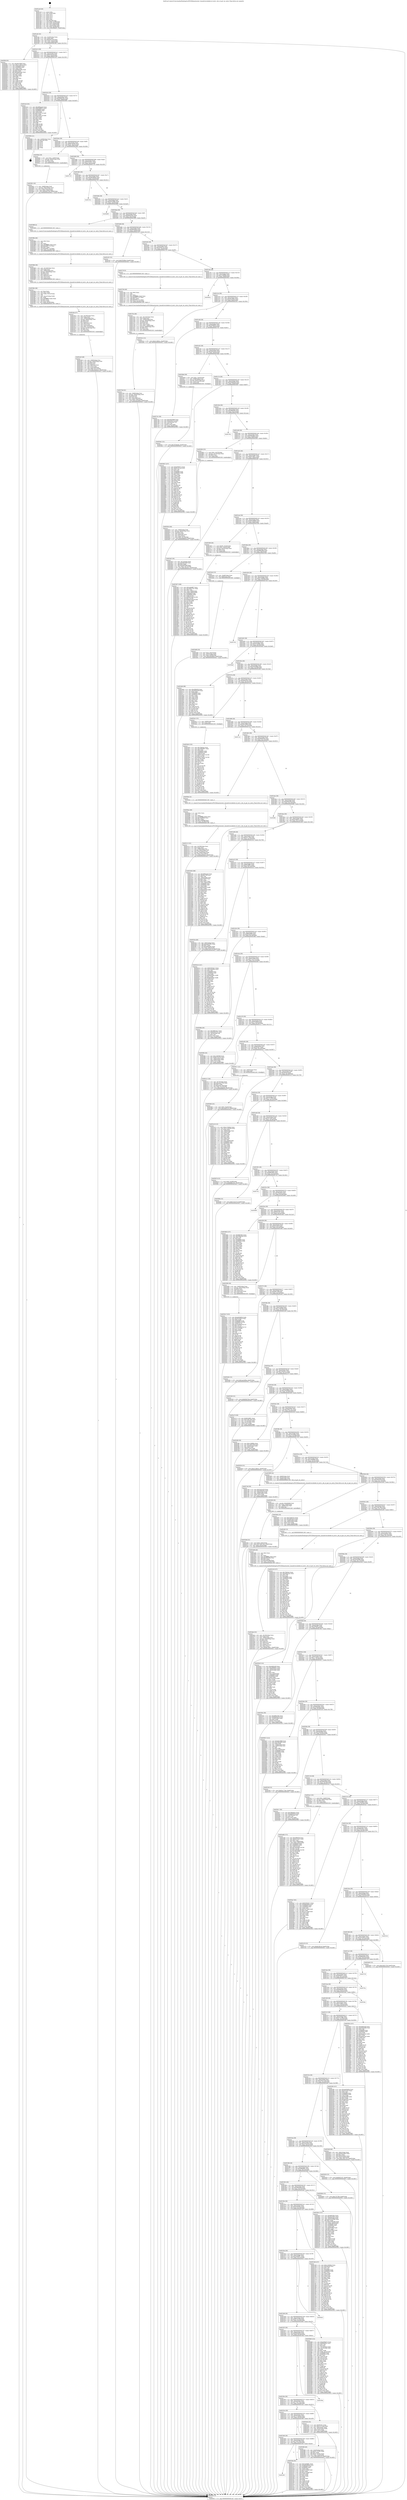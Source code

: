 digraph "0x401ac0" {
  label = "0x401ac0 (/mnt/c/Users/mathe/Desktop/tcc/POCII/binaries/extr_linuxdriversideide-cd_ioctl.c_ide_cd_get_toc_entry_Final-ollvm.out::main(0))"
  labelloc = "t"
  node[shape=record]

  Entry [label="",width=0.3,height=0.3,shape=circle,fillcolor=black,style=filled]
  "0x401af2" [label="{
     0x401af2 [32]\l
     | [instrs]\l
     &nbsp;&nbsp;0x401af2 \<+6\>: mov -0xa8(%rbp),%eax\l
     &nbsp;&nbsp;0x401af8 \<+2\>: mov %eax,%ecx\l
     &nbsp;&nbsp;0x401afa \<+6\>: sub $0x83d37fcd,%ecx\l
     &nbsp;&nbsp;0x401b00 \<+6\>: mov %eax,-0xac(%rbp)\l
     &nbsp;&nbsp;0x401b06 \<+6\>: mov %ecx,-0xb0(%rbp)\l
     &nbsp;&nbsp;0x401b0c \<+6\>: je 0000000000402ffc \<main+0x153c\>\l
  }"]
  "0x402ffc" [label="{
     0x402ffc [91]\l
     | [instrs]\l
     &nbsp;&nbsp;0x402ffc \<+5\>: mov $0xe6e19fd8,%eax\l
     &nbsp;&nbsp;0x403001 \<+5\>: mov $0x27136c2a,%ecx\l
     &nbsp;&nbsp;0x403006 \<+7\>: mov 0x406060,%edx\l
     &nbsp;&nbsp;0x40300d \<+7\>: mov 0x406064,%esi\l
     &nbsp;&nbsp;0x403014 \<+2\>: mov %edx,%edi\l
     &nbsp;&nbsp;0x403016 \<+6\>: sub $0x9a9a3a8c,%edi\l
     &nbsp;&nbsp;0x40301c \<+3\>: sub $0x1,%edi\l
     &nbsp;&nbsp;0x40301f \<+6\>: add $0x9a9a3a8c,%edi\l
     &nbsp;&nbsp;0x403025 \<+3\>: imul %edi,%edx\l
     &nbsp;&nbsp;0x403028 \<+3\>: and $0x1,%edx\l
     &nbsp;&nbsp;0x40302b \<+3\>: cmp $0x0,%edx\l
     &nbsp;&nbsp;0x40302e \<+4\>: sete %r8b\l
     &nbsp;&nbsp;0x403032 \<+3\>: cmp $0xa,%esi\l
     &nbsp;&nbsp;0x403035 \<+4\>: setl %r9b\l
     &nbsp;&nbsp;0x403039 \<+3\>: mov %r8b,%r10b\l
     &nbsp;&nbsp;0x40303c \<+3\>: and %r9b,%r10b\l
     &nbsp;&nbsp;0x40303f \<+3\>: xor %r9b,%r8b\l
     &nbsp;&nbsp;0x403042 \<+3\>: or %r8b,%r10b\l
     &nbsp;&nbsp;0x403045 \<+4\>: test $0x1,%r10b\l
     &nbsp;&nbsp;0x403049 \<+3\>: cmovne %ecx,%eax\l
     &nbsp;&nbsp;0x40304c \<+6\>: mov %eax,-0xa8(%rbp)\l
     &nbsp;&nbsp;0x403052 \<+5\>: jmp 0000000000403822 \<main+0x1d62\>\l
  }"]
  "0x401b12" [label="{
     0x401b12 [28]\l
     | [instrs]\l
     &nbsp;&nbsp;0x401b12 \<+5\>: jmp 0000000000401b17 \<main+0x57\>\l
     &nbsp;&nbsp;0x401b17 \<+6\>: mov -0xac(%rbp),%eax\l
     &nbsp;&nbsp;0x401b1d \<+5\>: sub $0x8c2f41af,%eax\l
     &nbsp;&nbsp;0x401b22 \<+6\>: mov %eax,-0xb4(%rbp)\l
     &nbsp;&nbsp;0x401b28 \<+6\>: je 0000000000402c42 \<main+0x1182\>\l
  }"]
  Exit [label="",width=0.3,height=0.3,shape=circle,fillcolor=black,style=filled,peripheries=2]
  "0x402c42" [label="{
     0x402c42 [91]\l
     | [instrs]\l
     &nbsp;&nbsp;0x402c42 \<+5\>: mov $0x489baee0,%eax\l
     &nbsp;&nbsp;0x402c47 \<+5\>: mov $0xf10d6021,%ecx\l
     &nbsp;&nbsp;0x402c4c \<+7\>: mov 0x406060,%edx\l
     &nbsp;&nbsp;0x402c53 \<+7\>: mov 0x406064,%esi\l
     &nbsp;&nbsp;0x402c5a \<+2\>: mov %edx,%edi\l
     &nbsp;&nbsp;0x402c5c \<+6\>: add $0xc318d710,%edi\l
     &nbsp;&nbsp;0x402c62 \<+3\>: sub $0x1,%edi\l
     &nbsp;&nbsp;0x402c65 \<+6\>: sub $0xc318d710,%edi\l
     &nbsp;&nbsp;0x402c6b \<+3\>: imul %edi,%edx\l
     &nbsp;&nbsp;0x402c6e \<+3\>: and $0x1,%edx\l
     &nbsp;&nbsp;0x402c71 \<+3\>: cmp $0x0,%edx\l
     &nbsp;&nbsp;0x402c74 \<+4\>: sete %r8b\l
     &nbsp;&nbsp;0x402c78 \<+3\>: cmp $0xa,%esi\l
     &nbsp;&nbsp;0x402c7b \<+4\>: setl %r9b\l
     &nbsp;&nbsp;0x402c7f \<+3\>: mov %r8b,%r10b\l
     &nbsp;&nbsp;0x402c82 \<+3\>: and %r9b,%r10b\l
     &nbsp;&nbsp;0x402c85 \<+3\>: xor %r9b,%r8b\l
     &nbsp;&nbsp;0x402c88 \<+3\>: or %r8b,%r10b\l
     &nbsp;&nbsp;0x402c8b \<+4\>: test $0x1,%r10b\l
     &nbsp;&nbsp;0x402c8f \<+3\>: cmovne %ecx,%eax\l
     &nbsp;&nbsp;0x402c92 \<+6\>: mov %eax,-0xa8(%rbp)\l
     &nbsp;&nbsp;0x402c98 \<+5\>: jmp 0000000000403822 \<main+0x1d62\>\l
  }"]
  "0x401b2e" [label="{
     0x401b2e [28]\l
     | [instrs]\l
     &nbsp;&nbsp;0x401b2e \<+5\>: jmp 0000000000401b33 \<main+0x73\>\l
     &nbsp;&nbsp;0x401b33 \<+6\>: mov -0xac(%rbp),%eax\l
     &nbsp;&nbsp;0x401b39 \<+5\>: sub $0x8d8b5341,%eax\l
     &nbsp;&nbsp;0x401b3e \<+6\>: mov %eax,-0xb8(%rbp)\l
     &nbsp;&nbsp;0x401b44 \<+6\>: je 0000000000403693 \<main+0x1bd3\>\l
  }"]
  "0x4035b0" [label="{
     0x4035b0 [155]\l
     | [instrs]\l
     &nbsp;&nbsp;0x4035b0 \<+5\>: mov $0x78dc6a5,%ecx\l
     &nbsp;&nbsp;0x4035b5 \<+5\>: mov $0x58fbb891,%edx\l
     &nbsp;&nbsp;0x4035ba \<+3\>: mov $0x1,%sil\l
     &nbsp;&nbsp;0x4035bd \<+8\>: mov 0x406060,%r8d\l
     &nbsp;&nbsp;0x4035c5 \<+8\>: mov 0x406064,%r9d\l
     &nbsp;&nbsp;0x4035cd \<+3\>: mov %r8d,%r10d\l
     &nbsp;&nbsp;0x4035d0 \<+7\>: sub $0x627cd431,%r10d\l
     &nbsp;&nbsp;0x4035d7 \<+4\>: sub $0x1,%r10d\l
     &nbsp;&nbsp;0x4035db \<+7\>: add $0x627cd431,%r10d\l
     &nbsp;&nbsp;0x4035e2 \<+4\>: imul %r10d,%r8d\l
     &nbsp;&nbsp;0x4035e6 \<+4\>: and $0x1,%r8d\l
     &nbsp;&nbsp;0x4035ea \<+4\>: cmp $0x0,%r8d\l
     &nbsp;&nbsp;0x4035ee \<+4\>: sete %r11b\l
     &nbsp;&nbsp;0x4035f2 \<+4\>: cmp $0xa,%r9d\l
     &nbsp;&nbsp;0x4035f6 \<+3\>: setl %bl\l
     &nbsp;&nbsp;0x4035f9 \<+3\>: mov %r11b,%r14b\l
     &nbsp;&nbsp;0x4035fc \<+4\>: xor $0xff,%r14b\l
     &nbsp;&nbsp;0x403600 \<+3\>: mov %bl,%r15b\l
     &nbsp;&nbsp;0x403603 \<+4\>: xor $0xff,%r15b\l
     &nbsp;&nbsp;0x403607 \<+4\>: xor $0x0,%sil\l
     &nbsp;&nbsp;0x40360b \<+3\>: mov %r14b,%r12b\l
     &nbsp;&nbsp;0x40360e \<+4\>: and $0x0,%r12b\l
     &nbsp;&nbsp;0x403612 \<+3\>: and %sil,%r11b\l
     &nbsp;&nbsp;0x403615 \<+3\>: mov %r15b,%r13b\l
     &nbsp;&nbsp;0x403618 \<+4\>: and $0x0,%r13b\l
     &nbsp;&nbsp;0x40361c \<+3\>: and %sil,%bl\l
     &nbsp;&nbsp;0x40361f \<+3\>: or %r11b,%r12b\l
     &nbsp;&nbsp;0x403622 \<+3\>: or %bl,%r13b\l
     &nbsp;&nbsp;0x403625 \<+3\>: xor %r13b,%r12b\l
     &nbsp;&nbsp;0x403628 \<+3\>: or %r15b,%r14b\l
     &nbsp;&nbsp;0x40362b \<+4\>: xor $0xff,%r14b\l
     &nbsp;&nbsp;0x40362f \<+4\>: or $0x0,%sil\l
     &nbsp;&nbsp;0x403633 \<+3\>: and %sil,%r14b\l
     &nbsp;&nbsp;0x403636 \<+3\>: or %r14b,%r12b\l
     &nbsp;&nbsp;0x403639 \<+4\>: test $0x1,%r12b\l
     &nbsp;&nbsp;0x40363d \<+3\>: cmovne %edx,%ecx\l
     &nbsp;&nbsp;0x403640 \<+6\>: mov %ecx,-0xa8(%rbp)\l
     &nbsp;&nbsp;0x403646 \<+5\>: jmp 0000000000403822 \<main+0x1d62\>\l
  }"]
  "0x403693" [label="{
     0x403693 [21]\l
     | [instrs]\l
     &nbsp;&nbsp;0x403693 \<+3\>: mov -0x38(%rbp),%eax\l
     &nbsp;&nbsp;0x403696 \<+7\>: add $0x1d8,%rsp\l
     &nbsp;&nbsp;0x40369d \<+1\>: pop %rbx\l
     &nbsp;&nbsp;0x40369e \<+2\>: pop %r12\l
     &nbsp;&nbsp;0x4036a0 \<+2\>: pop %r13\l
     &nbsp;&nbsp;0x4036a2 \<+2\>: pop %r14\l
     &nbsp;&nbsp;0x4036a4 \<+2\>: pop %r15\l
     &nbsp;&nbsp;0x4036a6 \<+1\>: pop %rbp\l
     &nbsp;&nbsp;0x4036a7 \<+1\>: ret\l
  }"]
  "0x401b4a" [label="{
     0x401b4a [28]\l
     | [instrs]\l
     &nbsp;&nbsp;0x401b4a \<+5\>: jmp 0000000000401b4f \<main+0x8f\>\l
     &nbsp;&nbsp;0x401b4f \<+6\>: mov -0xac(%rbp),%eax\l
     &nbsp;&nbsp;0x401b55 \<+5\>: sub $0x8e70a183,%eax\l
     &nbsp;&nbsp;0x401b5a \<+6\>: mov %eax,-0xbc(%rbp)\l
     &nbsp;&nbsp;0x401b60 \<+6\>: je 0000000000402fb4 \<main+0x14f4\>\l
  }"]
  "0x4034e1" [label="{
     0x4034e1 [15]\l
     | [instrs]\l
     &nbsp;&nbsp;0x4034e1 \<+10\>: movl $0x787bdaab,-0xa8(%rbp)\l
     &nbsp;&nbsp;0x4034eb \<+5\>: jmp 0000000000403822 \<main+0x1d62\>\l
  }"]
  "0x402fb4" [label="{
     0x402fb4 [29]\l
     | [instrs]\l
     &nbsp;&nbsp;0x402fb4 \<+10\>: movl $0x1,-0x90(%rbp)\l
     &nbsp;&nbsp;0x402fbe \<+7\>: movslq -0x90(%rbp),%rax\l
     &nbsp;&nbsp;0x402fc5 \<+4\>: shl $0x2,%rax\l
     &nbsp;&nbsp;0x402fc9 \<+3\>: mov %rax,%rdi\l
     &nbsp;&nbsp;0x402fcc \<+5\>: call 0000000000401050 \<malloc@plt\>\l
     | [calls]\l
     &nbsp;&nbsp;0x401050 \{1\} (unknown)\l
  }"]
  "0x401b66" [label="{
     0x401b66 [28]\l
     | [instrs]\l
     &nbsp;&nbsp;0x401b66 \<+5\>: jmp 0000000000401b6b \<main+0xab\>\l
     &nbsp;&nbsp;0x401b6b \<+6\>: mov -0xac(%rbp),%eax\l
     &nbsp;&nbsp;0x401b71 \<+5\>: sub $0x91935d17,%eax\l
     &nbsp;&nbsp;0x401b76 \<+6\>: mov %eax,-0xc0(%rbp)\l
     &nbsp;&nbsp;0x401b7c \<+6\>: je 0000000000403719 \<main+0x1c59\>\l
  }"]
  "0x403483" [label="{
     0x403483 [25]\l
     | [instrs]\l
     &nbsp;&nbsp;0x403483 \<+10\>: movl $0x0,-0xa0(%rbp)\l
     &nbsp;&nbsp;0x40348d \<+10\>: movl $0x1fa02478,-0xa8(%rbp)\l
     &nbsp;&nbsp;0x403497 \<+5\>: jmp 0000000000403822 \<main+0x1d62\>\l
  }"]
  "0x403719" [label="{
     0x403719\l
  }", style=dashed]
  "0x401b82" [label="{
     0x401b82 [28]\l
     | [instrs]\l
     &nbsp;&nbsp;0x401b82 \<+5\>: jmp 0000000000401b87 \<main+0xc7\>\l
     &nbsp;&nbsp;0x401b87 \<+6\>: mov -0xac(%rbp),%eax\l
     &nbsp;&nbsp;0x401b8d \<+5\>: sub $0xabb38d3b,%eax\l
     &nbsp;&nbsp;0x401b92 \<+6\>: mov %eax,-0xc4(%rbp)\l
     &nbsp;&nbsp;0x401b98 \<+6\>: je 00000000004037dc \<main+0x1d1c\>\l
  }"]
  "0x4033a7" [label="{
     0x4033a7 [153]\l
     | [instrs]\l
     &nbsp;&nbsp;0x4033a7 \<+5\>: mov $0xabb38d3b,%edx\l
     &nbsp;&nbsp;0x4033ac \<+5\>: mov $0x3e193613,%esi\l
     &nbsp;&nbsp;0x4033b1 \<+3\>: mov $0x1,%r8b\l
     &nbsp;&nbsp;0x4033b4 \<+8\>: mov 0x406060,%r9d\l
     &nbsp;&nbsp;0x4033bc \<+8\>: mov 0x406064,%r10d\l
     &nbsp;&nbsp;0x4033c4 \<+3\>: mov %r9d,%r11d\l
     &nbsp;&nbsp;0x4033c7 \<+7\>: add $0x224e8bcf,%r11d\l
     &nbsp;&nbsp;0x4033ce \<+4\>: sub $0x1,%r11d\l
     &nbsp;&nbsp;0x4033d2 \<+7\>: sub $0x224e8bcf,%r11d\l
     &nbsp;&nbsp;0x4033d9 \<+4\>: imul %r11d,%r9d\l
     &nbsp;&nbsp;0x4033dd \<+4\>: and $0x1,%r9d\l
     &nbsp;&nbsp;0x4033e1 \<+4\>: cmp $0x0,%r9d\l
     &nbsp;&nbsp;0x4033e5 \<+3\>: sete %bl\l
     &nbsp;&nbsp;0x4033e8 \<+4\>: cmp $0xa,%r10d\l
     &nbsp;&nbsp;0x4033ec \<+4\>: setl %r14b\l
     &nbsp;&nbsp;0x4033f0 \<+3\>: mov %bl,%r15b\l
     &nbsp;&nbsp;0x4033f3 \<+4\>: xor $0xff,%r15b\l
     &nbsp;&nbsp;0x4033f7 \<+3\>: mov %r14b,%r12b\l
     &nbsp;&nbsp;0x4033fa \<+4\>: xor $0xff,%r12b\l
     &nbsp;&nbsp;0x4033fe \<+4\>: xor $0x0,%r8b\l
     &nbsp;&nbsp;0x403402 \<+3\>: mov %r15b,%r13b\l
     &nbsp;&nbsp;0x403405 \<+4\>: and $0x0,%r13b\l
     &nbsp;&nbsp;0x403409 \<+3\>: and %r8b,%bl\l
     &nbsp;&nbsp;0x40340c \<+3\>: mov %r12b,%al\l
     &nbsp;&nbsp;0x40340f \<+2\>: and $0x0,%al\l
     &nbsp;&nbsp;0x403411 \<+3\>: and %r8b,%r14b\l
     &nbsp;&nbsp;0x403414 \<+3\>: or %bl,%r13b\l
     &nbsp;&nbsp;0x403417 \<+3\>: or %r14b,%al\l
     &nbsp;&nbsp;0x40341a \<+3\>: xor %al,%r13b\l
     &nbsp;&nbsp;0x40341d \<+3\>: or %r12b,%r15b\l
     &nbsp;&nbsp;0x403420 \<+4\>: xor $0xff,%r15b\l
     &nbsp;&nbsp;0x403424 \<+4\>: or $0x0,%r8b\l
     &nbsp;&nbsp;0x403428 \<+3\>: and %r8b,%r15b\l
     &nbsp;&nbsp;0x40342b \<+3\>: or %r15b,%r13b\l
     &nbsp;&nbsp;0x40342e \<+4\>: test $0x1,%r13b\l
     &nbsp;&nbsp;0x403432 \<+3\>: cmovne %esi,%edx\l
     &nbsp;&nbsp;0x403435 \<+6\>: mov %edx,-0xa8(%rbp)\l
     &nbsp;&nbsp;0x40343b \<+5\>: jmp 0000000000403822 \<main+0x1d62\>\l
  }"]
  "0x4037dc" [label="{
     0x4037dc\l
  }", style=dashed]
  "0x401b9e" [label="{
     0x401b9e [28]\l
     | [instrs]\l
     &nbsp;&nbsp;0x401b9e \<+5\>: jmp 0000000000401ba3 \<main+0xe3\>\l
     &nbsp;&nbsp;0x401ba3 \<+6\>: mov -0xac(%rbp),%eax\l
     &nbsp;&nbsp;0x401ba9 \<+5\>: sub $0xb5076085,%eax\l
     &nbsp;&nbsp;0x401bae \<+6\>: mov %eax,-0xc8(%rbp)\l
     &nbsp;&nbsp;0x401bb4 \<+6\>: je 0000000000403669 \<main+0x1ba9\>\l
  }"]
  "0x4032b6" [label="{
     0x4032b6 [31]\l
     | [instrs]\l
     &nbsp;&nbsp;0x4032b6 \<+10\>: movl $0x0,-0x9c(%rbp)\l
     &nbsp;&nbsp;0x4032c0 \<+10\>: movl $0x72647105,-0xa8(%rbp)\l
     &nbsp;&nbsp;0x4032ca \<+6\>: mov %eax,-0x1fc(%rbp)\l
     &nbsp;&nbsp;0x4032d0 \<+5\>: jmp 0000000000403822 \<main+0x1d62\>\l
  }"]
  "0x403669" [label="{
     0x403669\l
  }", style=dashed]
  "0x401bba" [label="{
     0x401bba [28]\l
     | [instrs]\l
     &nbsp;&nbsp;0x401bba \<+5\>: jmp 0000000000401bbf \<main+0xff\>\l
     &nbsp;&nbsp;0x401bbf \<+6\>: mov -0xac(%rbp),%eax\l
     &nbsp;&nbsp;0x401bc5 \<+5\>: sub $0xb83b3592,%eax\l
     &nbsp;&nbsp;0x401bca \<+6\>: mov %eax,-0xcc(%rbp)\l
     &nbsp;&nbsp;0x401bd0 \<+6\>: je 0000000000402989 \<main+0xec9\>\l
  }"]
  "0x403299" [label="{
     0x403299 [29]\l
     | [instrs]\l
     &nbsp;&nbsp;0x403299 \<+10\>: movabs $0x4040b6,%rdi\l
     &nbsp;&nbsp;0x4032a3 \<+6\>: mov %eax,-0x98(%rbp)\l
     &nbsp;&nbsp;0x4032a9 \<+6\>: mov -0x98(%rbp),%esi\l
     &nbsp;&nbsp;0x4032af \<+2\>: mov $0x0,%al\l
     &nbsp;&nbsp;0x4032b1 \<+5\>: call 0000000000401040 \<printf@plt\>\l
     | [calls]\l
     &nbsp;&nbsp;0x401040 \{1\} (unknown)\l
  }"]
  "0x402989" [label="{
     0x402989 [5]\l
     | [instrs]\l
     &nbsp;&nbsp;0x402989 \<+5\>: call 0000000000401160 \<next_i\>\l
     | [calls]\l
     &nbsp;&nbsp;0x401160 \{1\} (/mnt/c/Users/mathe/Desktop/tcc/POCII/binaries/extr_linuxdriversideide-cd_ioctl.c_ide_cd_get_toc_entry_Final-ollvm.out::next_i)\l
  }"]
  "0x401bd6" [label="{
     0x401bd6 [28]\l
     | [instrs]\l
     &nbsp;&nbsp;0x401bd6 \<+5\>: jmp 0000000000401bdb \<main+0x11b\>\l
     &nbsp;&nbsp;0x401bdb \<+6\>: mov -0xac(%rbp),%eax\l
     &nbsp;&nbsp;0x401be1 \<+5\>: sub $0xbfd508cb,%eax\l
     &nbsp;&nbsp;0x401be6 \<+6\>: mov %eax,-0xd0(%rbp)\l
     &nbsp;&nbsp;0x401bec \<+6\>: je 0000000000402c02 \<main+0x1142\>\l
  }"]
  "0x403112" [label="{
     0x403112 [52]\l
     | [instrs]\l
     &nbsp;&nbsp;0x403112 \<+6\>: mov -0x1f8(%rbp),%ecx\l
     &nbsp;&nbsp;0x403118 \<+3\>: imul %eax,%ecx\l
     &nbsp;&nbsp;0x40311b \<+7\>: mov -0x88(%rbp),%rsi\l
     &nbsp;&nbsp;0x403122 \<+7\>: movslq -0x8c(%rbp),%rdi\l
     &nbsp;&nbsp;0x403129 \<+4\>: mov (%rsi,%rdi,8),%rsi\l
     &nbsp;&nbsp;0x40312d \<+7\>: movslq -0x94(%rbp),%rdi\l
     &nbsp;&nbsp;0x403134 \<+3\>: mov %ecx,(%rsi,%rdi,4)\l
     &nbsp;&nbsp;0x403137 \<+10\>: movl $0x5ac93e45,-0xa8(%rbp)\l
     &nbsp;&nbsp;0x403141 \<+5\>: jmp 0000000000403822 \<main+0x1d62\>\l
  }"]
  "0x402c02" [label="{
     0x402c02 [15]\l
     | [instrs]\l
     &nbsp;&nbsp;0x402c02 \<+10\>: movl $0xf7628bcf,-0xa8(%rbp)\l
     &nbsp;&nbsp;0x402c0c \<+5\>: jmp 0000000000403822 \<main+0x1d62\>\l
  }"]
  "0x401bf2" [label="{
     0x401bf2 [28]\l
     | [instrs]\l
     &nbsp;&nbsp;0x401bf2 \<+5\>: jmp 0000000000401bf7 \<main+0x137\>\l
     &nbsp;&nbsp;0x401bf7 \<+6\>: mov -0xac(%rbp),%eax\l
     &nbsp;&nbsp;0x401bfd \<+5\>: sub $0xc026472a,%eax\l
     &nbsp;&nbsp;0x401c02 \<+6\>: mov %eax,-0xd4(%rbp)\l
     &nbsp;&nbsp;0x401c08 \<+6\>: je 000000000040275f \<main+0xc9f\>\l
  }"]
  "0x4030ea" [label="{
     0x4030ea [40]\l
     | [instrs]\l
     &nbsp;&nbsp;0x4030ea \<+5\>: mov $0x2,%ecx\l
     &nbsp;&nbsp;0x4030ef \<+1\>: cltd\l
     &nbsp;&nbsp;0x4030f0 \<+2\>: idiv %ecx\l
     &nbsp;&nbsp;0x4030f2 \<+6\>: imul $0xfffffffe,%edx,%ecx\l
     &nbsp;&nbsp;0x4030f8 \<+6\>: sub $0x7dcf890b,%ecx\l
     &nbsp;&nbsp;0x4030fe \<+3\>: add $0x1,%ecx\l
     &nbsp;&nbsp;0x403101 \<+6\>: add $0x7dcf890b,%ecx\l
     &nbsp;&nbsp;0x403107 \<+6\>: mov %ecx,-0x1f8(%rbp)\l
     &nbsp;&nbsp;0x40310d \<+5\>: call 0000000000401160 \<next_i\>\l
     | [calls]\l
     &nbsp;&nbsp;0x401160 \{1\} (/mnt/c/Users/mathe/Desktop/tcc/POCII/binaries/extr_linuxdriversideide-cd_ioctl.c_ide_cd_get_toc_entry_Final-ollvm.out::next_i)\l
  }"]
  "0x40275f" [label="{
     0x40275f [5]\l
     | [instrs]\l
     &nbsp;&nbsp;0x40275f \<+5\>: call 0000000000401160 \<next_i\>\l
     | [calls]\l
     &nbsp;&nbsp;0x401160 \{1\} (/mnt/c/Users/mathe/Desktop/tcc/POCII/binaries/extr_linuxdriversideide-cd_ioctl.c_ide_cd_get_toc_entry_Final-ollvm.out::next_i)\l
  }"]
  "0x401c0e" [label="{
     0x401c0e [28]\l
     | [instrs]\l
     &nbsp;&nbsp;0x401c0e \<+5\>: jmp 0000000000401c13 \<main+0x153\>\l
     &nbsp;&nbsp;0x401c13 \<+6\>: mov -0xac(%rbp),%eax\l
     &nbsp;&nbsp;0x401c19 \<+5\>: sub $0xc1408f9a,%eax\l
     &nbsp;&nbsp;0x401c1e \<+6\>: mov %eax,-0xd8(%rbp)\l
     &nbsp;&nbsp;0x401c24 \<+6\>: je 000000000040365a \<main+0x1b9a\>\l
  }"]
  "0x402fd1" [label="{
     0x402fd1 [43]\l
     | [instrs]\l
     &nbsp;&nbsp;0x402fd1 \<+7\>: mov -0x88(%rbp),%rdi\l
     &nbsp;&nbsp;0x402fd8 \<+7\>: movslq -0x8c(%rbp),%rcx\l
     &nbsp;&nbsp;0x402fdf \<+4\>: mov %rax,(%rdi,%rcx,8)\l
     &nbsp;&nbsp;0x402fe3 \<+10\>: movl $0x0,-0x94(%rbp)\l
     &nbsp;&nbsp;0x402fed \<+10\>: movl $0x83d37fcd,-0xa8(%rbp)\l
     &nbsp;&nbsp;0x402ff7 \<+5\>: jmp 0000000000403822 \<main+0x1d62\>\l
  }"]
  "0x40365a" [label="{
     0x40365a\l
  }", style=dashed]
  "0x401c2a" [label="{
     0x401c2a [28]\l
     | [instrs]\l
     &nbsp;&nbsp;0x401c2a \<+5\>: jmp 0000000000401c2f \<main+0x16f\>\l
     &nbsp;&nbsp;0x401c2f \<+6\>: mov -0xac(%rbp),%eax\l
     &nbsp;&nbsp;0x401c35 \<+5\>: sub $0xc8ce38a5,%eax\l
     &nbsp;&nbsp;0x401c3a \<+6\>: mov %eax,-0xdc(%rbp)\l
     &nbsp;&nbsp;0x401c40 \<+6\>: je 0000000000402e5c \<main+0x139c\>\l
  }"]
  "0x402ed8" [label="{
     0x402ed8 [172]\l
     | [instrs]\l
     &nbsp;&nbsp;0x402ed8 \<+5\>: mov $0xcf9fe926,%ecx\l
     &nbsp;&nbsp;0x402edd \<+5\>: mov $0x5472e42,%edx\l
     &nbsp;&nbsp;0x402ee2 \<+3\>: mov $0x1,%sil\l
     &nbsp;&nbsp;0x402ee5 \<+7\>: mov %rax,-0x88(%rbp)\l
     &nbsp;&nbsp;0x402eec \<+10\>: movl $0x0,-0x8c(%rbp)\l
     &nbsp;&nbsp;0x402ef6 \<+8\>: mov 0x406060,%r8d\l
     &nbsp;&nbsp;0x402efe \<+8\>: mov 0x406064,%r9d\l
     &nbsp;&nbsp;0x402f06 \<+3\>: mov %r8d,%r10d\l
     &nbsp;&nbsp;0x402f09 \<+7\>: add $0x1e820dbc,%r10d\l
     &nbsp;&nbsp;0x402f10 \<+4\>: sub $0x1,%r10d\l
     &nbsp;&nbsp;0x402f14 \<+7\>: sub $0x1e820dbc,%r10d\l
     &nbsp;&nbsp;0x402f1b \<+4\>: imul %r10d,%r8d\l
     &nbsp;&nbsp;0x402f1f \<+4\>: and $0x1,%r8d\l
     &nbsp;&nbsp;0x402f23 \<+4\>: cmp $0x0,%r8d\l
     &nbsp;&nbsp;0x402f27 \<+4\>: sete %r11b\l
     &nbsp;&nbsp;0x402f2b \<+4\>: cmp $0xa,%r9d\l
     &nbsp;&nbsp;0x402f2f \<+3\>: setl %bl\l
     &nbsp;&nbsp;0x402f32 \<+3\>: mov %r11b,%r14b\l
     &nbsp;&nbsp;0x402f35 \<+4\>: xor $0xff,%r14b\l
     &nbsp;&nbsp;0x402f39 \<+3\>: mov %bl,%r15b\l
     &nbsp;&nbsp;0x402f3c \<+4\>: xor $0xff,%r15b\l
     &nbsp;&nbsp;0x402f40 \<+4\>: xor $0x1,%sil\l
     &nbsp;&nbsp;0x402f44 \<+3\>: mov %r14b,%r12b\l
     &nbsp;&nbsp;0x402f47 \<+4\>: and $0xff,%r12b\l
     &nbsp;&nbsp;0x402f4b \<+3\>: and %sil,%r11b\l
     &nbsp;&nbsp;0x402f4e \<+3\>: mov %r15b,%r13b\l
     &nbsp;&nbsp;0x402f51 \<+4\>: and $0xff,%r13b\l
     &nbsp;&nbsp;0x402f55 \<+3\>: and %sil,%bl\l
     &nbsp;&nbsp;0x402f58 \<+3\>: or %r11b,%r12b\l
     &nbsp;&nbsp;0x402f5b \<+3\>: or %bl,%r13b\l
     &nbsp;&nbsp;0x402f5e \<+3\>: xor %r13b,%r12b\l
     &nbsp;&nbsp;0x402f61 \<+3\>: or %r15b,%r14b\l
     &nbsp;&nbsp;0x402f64 \<+4\>: xor $0xff,%r14b\l
     &nbsp;&nbsp;0x402f68 \<+4\>: or $0x1,%sil\l
     &nbsp;&nbsp;0x402f6c \<+3\>: and %sil,%r14b\l
     &nbsp;&nbsp;0x402f6f \<+3\>: or %r14b,%r12b\l
     &nbsp;&nbsp;0x402f72 \<+4\>: test $0x1,%r12b\l
     &nbsp;&nbsp;0x402f76 \<+3\>: cmovne %edx,%ecx\l
     &nbsp;&nbsp;0x402f79 \<+6\>: mov %ecx,-0xa8(%rbp)\l
     &nbsp;&nbsp;0x402f7f \<+5\>: jmp 0000000000403822 \<main+0x1d62\>\l
  }"]
  "0x402e5c" [label="{
     0x402e5c [15]\l
     | [instrs]\l
     &nbsp;&nbsp;0x402e5c \<+10\>: movl $0x512d8ccc,-0xa8(%rbp)\l
     &nbsp;&nbsp;0x402e66 \<+5\>: jmp 0000000000403822 \<main+0x1d62\>\l
  }"]
  "0x401c46" [label="{
     0x401c46 [28]\l
     | [instrs]\l
     &nbsp;&nbsp;0x401c46 \<+5\>: jmp 0000000000401c4b \<main+0x18b\>\l
     &nbsp;&nbsp;0x401c4b \<+6\>: mov -0xac(%rbp),%eax\l
     &nbsp;&nbsp;0x401c51 \<+5\>: sub $0xc8dfdb91,%eax\l
     &nbsp;&nbsp;0x401c56 \<+6\>: mov %eax,-0xe0(%rbp)\l
     &nbsp;&nbsp;0x401c5c \<+6\>: je 0000000000402741 \<main+0xc81\>\l
  }"]
  "0x402abe" [label="{
     0x402abe [52]\l
     | [instrs]\l
     &nbsp;&nbsp;0x402abe \<+6\>: mov -0x1f4(%rbp),%ecx\l
     &nbsp;&nbsp;0x402ac4 \<+3\>: imul %eax,%ecx\l
     &nbsp;&nbsp;0x402ac7 \<+4\>: mov -0x60(%rbp),%rsi\l
     &nbsp;&nbsp;0x402acb \<+4\>: movslq -0x64(%rbp),%rdi\l
     &nbsp;&nbsp;0x402acf \<+4\>: shl $0x4,%rdi\l
     &nbsp;&nbsp;0x402ad3 \<+3\>: add %rdi,%rsi\l
     &nbsp;&nbsp;0x402ad6 \<+4\>: mov 0x8(%rsi),%rsi\l
     &nbsp;&nbsp;0x402ada \<+3\>: mov (%rsi),%rsi\l
     &nbsp;&nbsp;0x402add \<+4\>: mov 0x8(%rsi),%rsi\l
     &nbsp;&nbsp;0x402ae1 \<+2\>: mov %ecx,(%rsi)\l
     &nbsp;&nbsp;0x402ae3 \<+10\>: movl $0xdb7b9f17,-0xa8(%rbp)\l
     &nbsp;&nbsp;0x402aed \<+5\>: jmp 0000000000403822 \<main+0x1d62\>\l
  }"]
  "0x402741" [label="{
     0x402741 [30]\l
     | [instrs]\l
     &nbsp;&nbsp;0x402741 \<+5\>: mov $0xe58336d6,%eax\l
     &nbsp;&nbsp;0x402746 \<+5\>: mov $0xc026472a,%ecx\l
     &nbsp;&nbsp;0x40274b \<+3\>: mov -0x2b(%rbp),%dl\l
     &nbsp;&nbsp;0x40274e \<+3\>: test $0x1,%dl\l
     &nbsp;&nbsp;0x402751 \<+3\>: cmovne %ecx,%eax\l
     &nbsp;&nbsp;0x402754 \<+6\>: mov %eax,-0xa8(%rbp)\l
     &nbsp;&nbsp;0x40275a \<+5\>: jmp 0000000000403822 \<main+0x1d62\>\l
  }"]
  "0x401c62" [label="{
     0x401c62 [28]\l
     | [instrs]\l
     &nbsp;&nbsp;0x401c62 \<+5\>: jmp 0000000000401c67 \<main+0x1a7\>\l
     &nbsp;&nbsp;0x401c67 \<+6\>: mov -0xac(%rbp),%eax\l
     &nbsp;&nbsp;0x401c6d \<+5\>: sub $0xcb81bee3,%eax\l
     &nbsp;&nbsp;0x401c72 \<+6\>: mov %eax,-0xe4(%rbp)\l
     &nbsp;&nbsp;0x401c78 \<+6\>: je 00000000004034bd \<main+0x19fd\>\l
  }"]
  "0x402a96" [label="{
     0x402a96 [40]\l
     | [instrs]\l
     &nbsp;&nbsp;0x402a96 \<+5\>: mov $0x2,%ecx\l
     &nbsp;&nbsp;0x402a9b \<+1\>: cltd\l
     &nbsp;&nbsp;0x402a9c \<+2\>: idiv %ecx\l
     &nbsp;&nbsp;0x402a9e \<+6\>: imul $0xfffffffe,%edx,%ecx\l
     &nbsp;&nbsp;0x402aa4 \<+6\>: add $0xc09439fa,%ecx\l
     &nbsp;&nbsp;0x402aaa \<+3\>: add $0x1,%ecx\l
     &nbsp;&nbsp;0x402aad \<+6\>: sub $0xc09439fa,%ecx\l
     &nbsp;&nbsp;0x402ab3 \<+6\>: mov %ecx,-0x1f4(%rbp)\l
     &nbsp;&nbsp;0x402ab9 \<+5\>: call 0000000000401160 \<next_i\>\l
     | [calls]\l
     &nbsp;&nbsp;0x401160 \{1\} (/mnt/c/Users/mathe/Desktop/tcc/POCII/binaries/extr_linuxdriversideide-cd_ioctl.c_ide_cd_get_toc_entry_Final-ollvm.out::next_i)\l
  }"]
  "0x4034bd" [label="{
     0x4034bd [36]\l
     | [instrs]\l
     &nbsp;&nbsp;0x4034bd \<+10\>: movl $0x1,-0xa4(%rbp)\l
     &nbsp;&nbsp;0x4034c7 \<+7\>: mov -0x88(%rbp),%rax\l
     &nbsp;&nbsp;0x4034ce \<+7\>: movslq -0xa0(%rbp),%rcx\l
     &nbsp;&nbsp;0x4034d5 \<+4\>: mov (%rax,%rcx,8),%rax\l
     &nbsp;&nbsp;0x4034d9 \<+3\>: mov %rax,%rdi\l
     &nbsp;&nbsp;0x4034dc \<+5\>: call 0000000000401030 \<free@plt\>\l
     | [calls]\l
     &nbsp;&nbsp;0x401030 \{1\} (unknown)\l
  }"]
  "0x401c7e" [label="{
     0x401c7e [28]\l
     | [instrs]\l
     &nbsp;&nbsp;0x401c7e \<+5\>: jmp 0000000000401c83 \<main+0x1c3\>\l
     &nbsp;&nbsp;0x401c83 \<+6\>: mov -0xac(%rbp),%eax\l
     &nbsp;&nbsp;0x401c89 \<+5\>: sub $0xceddab5b,%eax\l
     &nbsp;&nbsp;0x401c8e \<+6\>: mov %eax,-0xe8(%rbp)\l
     &nbsp;&nbsp;0x401c94 \<+6\>: je 0000000000402847 \<main+0xd87\>\l
  }"]
  "0x402a43" [label="{
     0x402a43 [48]\l
     | [instrs]\l
     &nbsp;&nbsp;0x402a43 \<+4\>: mov -0x60(%rbp),%rsi\l
     &nbsp;&nbsp;0x402a47 \<+4\>: movslq -0x64(%rbp),%rdi\l
     &nbsp;&nbsp;0x402a4b \<+4\>: shl $0x4,%rdi\l
     &nbsp;&nbsp;0x402a4f \<+3\>: add %rdi,%rsi\l
     &nbsp;&nbsp;0x402a52 \<+4\>: mov 0x8(%rsi),%rsi\l
     &nbsp;&nbsp;0x402a56 \<+3\>: mov (%rsi),%rsi\l
     &nbsp;&nbsp;0x402a59 \<+4\>: mov %rax,0x8(%rsi)\l
     &nbsp;&nbsp;0x402a5d \<+7\>: movl $0x0,-0x7c(%rbp)\l
     &nbsp;&nbsp;0x402a64 \<+10\>: movl $0x13b54cc1,-0xa8(%rbp)\l
     &nbsp;&nbsp;0x402a6e \<+5\>: jmp 0000000000403822 \<main+0x1d62\>\l
  }"]
  "0x402847" [label="{
     0x402847 [137]\l
     | [instrs]\l
     &nbsp;&nbsp;0x402847 \<+5\>: mov $0x4e9fa975,%eax\l
     &nbsp;&nbsp;0x40284c \<+5\>: mov $0x651415fd,%ecx\l
     &nbsp;&nbsp;0x402851 \<+2\>: mov $0x1,%dl\l
     &nbsp;&nbsp;0x402853 \<+2\>: xor %esi,%esi\l
     &nbsp;&nbsp;0x402855 \<+7\>: mov 0x406060,%edi\l
     &nbsp;&nbsp;0x40285c \<+8\>: mov 0x406064,%r8d\l
     &nbsp;&nbsp;0x402864 \<+3\>: sub $0x1,%esi\l
     &nbsp;&nbsp;0x402867 \<+3\>: mov %edi,%r9d\l
     &nbsp;&nbsp;0x40286a \<+3\>: add %esi,%r9d\l
     &nbsp;&nbsp;0x40286d \<+4\>: imul %r9d,%edi\l
     &nbsp;&nbsp;0x402871 \<+3\>: and $0x1,%edi\l
     &nbsp;&nbsp;0x402874 \<+3\>: cmp $0x0,%edi\l
     &nbsp;&nbsp;0x402877 \<+4\>: sete %r10b\l
     &nbsp;&nbsp;0x40287b \<+4\>: cmp $0xa,%r8d\l
     &nbsp;&nbsp;0x40287f \<+4\>: setl %r11b\l
     &nbsp;&nbsp;0x402883 \<+3\>: mov %r10b,%bl\l
     &nbsp;&nbsp;0x402886 \<+3\>: xor $0xff,%bl\l
     &nbsp;&nbsp;0x402889 \<+3\>: mov %r11b,%r14b\l
     &nbsp;&nbsp;0x40288c \<+4\>: xor $0xff,%r14b\l
     &nbsp;&nbsp;0x402890 \<+3\>: xor $0x0,%dl\l
     &nbsp;&nbsp;0x402893 \<+3\>: mov %bl,%r15b\l
     &nbsp;&nbsp;0x402896 \<+4\>: and $0x0,%r15b\l
     &nbsp;&nbsp;0x40289a \<+3\>: and %dl,%r10b\l
     &nbsp;&nbsp;0x40289d \<+3\>: mov %r14b,%r12b\l
     &nbsp;&nbsp;0x4028a0 \<+4\>: and $0x0,%r12b\l
     &nbsp;&nbsp;0x4028a4 \<+3\>: and %dl,%r11b\l
     &nbsp;&nbsp;0x4028a7 \<+3\>: or %r10b,%r15b\l
     &nbsp;&nbsp;0x4028aa \<+3\>: or %r11b,%r12b\l
     &nbsp;&nbsp;0x4028ad \<+3\>: xor %r12b,%r15b\l
     &nbsp;&nbsp;0x4028b0 \<+3\>: or %r14b,%bl\l
     &nbsp;&nbsp;0x4028b3 \<+3\>: xor $0xff,%bl\l
     &nbsp;&nbsp;0x4028b6 \<+3\>: or $0x0,%dl\l
     &nbsp;&nbsp;0x4028b9 \<+2\>: and %dl,%bl\l
     &nbsp;&nbsp;0x4028bb \<+3\>: or %bl,%r15b\l
     &nbsp;&nbsp;0x4028be \<+4\>: test $0x1,%r15b\l
     &nbsp;&nbsp;0x4028c2 \<+3\>: cmovne %ecx,%eax\l
     &nbsp;&nbsp;0x4028c5 \<+6\>: mov %eax,-0xa8(%rbp)\l
     &nbsp;&nbsp;0x4028cb \<+5\>: jmp 0000000000403822 \<main+0x1d62\>\l
  }"]
  "0x401c9a" [label="{
     0x401c9a [28]\l
     | [instrs]\l
     &nbsp;&nbsp;0x401c9a \<+5\>: jmp 0000000000401c9f \<main+0x1df\>\l
     &nbsp;&nbsp;0x401c9f \<+6\>: mov -0xac(%rbp),%eax\l
     &nbsp;&nbsp;0x401ca5 \<+5\>: sub $0xcf9fe926,%eax\l
     &nbsp;&nbsp;0x401caa \<+6\>: mov %eax,-0xec(%rbp)\l
     &nbsp;&nbsp;0x401cb0 \<+6\>: je 000000000040376e \<main+0x1cae\>\l
  }"]
  "0x402a0a" [label="{
     0x402a0a [57]\l
     | [instrs]\l
     &nbsp;&nbsp;0x402a0a \<+6\>: mov -0x1f0(%rbp),%ecx\l
     &nbsp;&nbsp;0x402a10 \<+3\>: imul %eax,%ecx\l
     &nbsp;&nbsp;0x402a13 \<+4\>: mov -0x60(%rbp),%rsi\l
     &nbsp;&nbsp;0x402a17 \<+4\>: movslq -0x64(%rbp),%rdi\l
     &nbsp;&nbsp;0x402a1b \<+4\>: shl $0x4,%rdi\l
     &nbsp;&nbsp;0x402a1f \<+3\>: add %rdi,%rsi\l
     &nbsp;&nbsp;0x402a22 \<+4\>: mov 0x8(%rsi),%rsi\l
     &nbsp;&nbsp;0x402a26 \<+3\>: mov (%rsi),%rsi\l
     &nbsp;&nbsp;0x402a29 \<+3\>: mov %ecx,0x4(%rsi)\l
     &nbsp;&nbsp;0x402a2c \<+7\>: movl $0x1,-0x78(%rbp)\l
     &nbsp;&nbsp;0x402a33 \<+4\>: movslq -0x78(%rbp),%rsi\l
     &nbsp;&nbsp;0x402a37 \<+4\>: shl $0x2,%rsi\l
     &nbsp;&nbsp;0x402a3b \<+3\>: mov %rsi,%rdi\l
     &nbsp;&nbsp;0x402a3e \<+5\>: call 0000000000401050 \<malloc@plt\>\l
     | [calls]\l
     &nbsp;&nbsp;0x401050 \{1\} (unknown)\l
  }"]
  "0x40376e" [label="{
     0x40376e\l
  }", style=dashed]
  "0x401cb6" [label="{
     0x401cb6 [28]\l
     | [instrs]\l
     &nbsp;&nbsp;0x401cb6 \<+5\>: jmp 0000000000401cbb \<main+0x1fb\>\l
     &nbsp;&nbsp;0x401cbb \<+6\>: mov -0xac(%rbp),%eax\l
     &nbsp;&nbsp;0x401cc1 \<+5\>: sub $0xd26bcbb5,%eax\l
     &nbsp;&nbsp;0x401cc6 \<+6\>: mov %eax,-0xf0(%rbp)\l
     &nbsp;&nbsp;0x401ccc \<+6\>: je 0000000000402804 \<main+0xd44\>\l
  }"]
  "0x4029dc" [label="{
     0x4029dc [46]\l
     | [instrs]\l
     &nbsp;&nbsp;0x4029dc \<+2\>: xor %ecx,%ecx\l
     &nbsp;&nbsp;0x4029de \<+5\>: mov $0x2,%edx\l
     &nbsp;&nbsp;0x4029e3 \<+6\>: mov %edx,-0x1ec(%rbp)\l
     &nbsp;&nbsp;0x4029e9 \<+1\>: cltd\l
     &nbsp;&nbsp;0x4029ea \<+7\>: mov -0x1ec(%rbp),%r8d\l
     &nbsp;&nbsp;0x4029f1 \<+3\>: idiv %r8d\l
     &nbsp;&nbsp;0x4029f4 \<+6\>: imul $0xfffffffe,%edx,%edx\l
     &nbsp;&nbsp;0x4029fa \<+3\>: sub $0x1,%ecx\l
     &nbsp;&nbsp;0x4029fd \<+2\>: sub %ecx,%edx\l
     &nbsp;&nbsp;0x4029ff \<+6\>: mov %edx,-0x1f0(%rbp)\l
     &nbsp;&nbsp;0x402a05 \<+5\>: call 0000000000401160 \<next_i\>\l
     | [calls]\l
     &nbsp;&nbsp;0x401160 \{1\} (/mnt/c/Users/mathe/Desktop/tcc/POCII/binaries/extr_linuxdriversideide-cd_ioctl.c_ide_cd_get_toc_entry_Final-ollvm.out::next_i)\l
  }"]
  "0x402804" [label="{
     0x402804 [23]\l
     | [instrs]\l
     &nbsp;&nbsp;0x402804 \<+7\>: movl $0x1,-0x70(%rbp)\l
     &nbsp;&nbsp;0x40280b \<+4\>: movslq -0x70(%rbp),%rax\l
     &nbsp;&nbsp;0x40280f \<+4\>: shl $0x4,%rax\l
     &nbsp;&nbsp;0x402813 \<+3\>: mov %rax,%rdi\l
     &nbsp;&nbsp;0x402816 \<+5\>: call 0000000000401050 \<malloc@plt\>\l
     | [calls]\l
     &nbsp;&nbsp;0x401050 \{1\} (unknown)\l
  }"]
  "0x401cd2" [label="{
     0x401cd2 [28]\l
     | [instrs]\l
     &nbsp;&nbsp;0x401cd2 \<+5\>: jmp 0000000000401cd7 \<main+0x217\>\l
     &nbsp;&nbsp;0x401cd7 \<+6\>: mov -0xac(%rbp),%eax\l
     &nbsp;&nbsp;0x401cdd \<+5\>: sub $0xdb7b9f17,%eax\l
     &nbsp;&nbsp;0x401ce2 \<+6\>: mov %eax,-0xf4(%rbp)\l
     &nbsp;&nbsp;0x401ce8 \<+6\>: je 0000000000402af2 \<main+0x1032\>\l
  }"]
  "0x4029b6" [label="{
     0x4029b6 [38]\l
     | [instrs]\l
     &nbsp;&nbsp;0x4029b6 \<+6\>: mov -0x1e8(%rbp),%ecx\l
     &nbsp;&nbsp;0x4029bc \<+3\>: imul %eax,%ecx\l
     &nbsp;&nbsp;0x4029bf \<+4\>: mov -0x60(%rbp),%rsi\l
     &nbsp;&nbsp;0x4029c3 \<+4\>: movslq -0x64(%rbp),%rdi\l
     &nbsp;&nbsp;0x4029c7 \<+4\>: shl $0x4,%rdi\l
     &nbsp;&nbsp;0x4029cb \<+3\>: add %rdi,%rsi\l
     &nbsp;&nbsp;0x4029ce \<+4\>: mov 0x8(%rsi),%rsi\l
     &nbsp;&nbsp;0x4029d2 \<+3\>: mov (%rsi),%rsi\l
     &nbsp;&nbsp;0x4029d5 \<+2\>: mov %ecx,(%rsi)\l
     &nbsp;&nbsp;0x4029d7 \<+5\>: call 0000000000401160 \<next_i\>\l
     | [calls]\l
     &nbsp;&nbsp;0x401160 \{1\} (/mnt/c/Users/mathe/Desktop/tcc/POCII/binaries/extr_linuxdriversideide-cd_ioctl.c_ide_cd_get_toc_entry_Final-ollvm.out::next_i)\l
  }"]
  "0x402af2" [label="{
     0x402af2 [34]\l
     | [instrs]\l
     &nbsp;&nbsp;0x402af2 \<+3\>: mov -0x7c(%rbp),%eax\l
     &nbsp;&nbsp;0x402af5 \<+5\>: sub $0x9d929a8,%eax\l
     &nbsp;&nbsp;0x402afa \<+3\>: add $0x1,%eax\l
     &nbsp;&nbsp;0x402afd \<+5\>: add $0x9d929a8,%eax\l
     &nbsp;&nbsp;0x402b02 \<+3\>: mov %eax,-0x7c(%rbp)\l
     &nbsp;&nbsp;0x402b05 \<+10\>: movl $0x13b54cc1,-0xa8(%rbp)\l
     &nbsp;&nbsp;0x402b0f \<+5\>: jmp 0000000000403822 \<main+0x1d62\>\l
  }"]
  "0x401cee" [label="{
     0x401cee [28]\l
     | [instrs]\l
     &nbsp;&nbsp;0x401cee \<+5\>: jmp 0000000000401cf3 \<main+0x233\>\l
     &nbsp;&nbsp;0x401cf3 \<+6\>: mov -0xac(%rbp),%eax\l
     &nbsp;&nbsp;0x401cf9 \<+5\>: sub $0xdd249099,%eax\l
     &nbsp;&nbsp;0x401cfe \<+6\>: mov %eax,-0xf8(%rbp)\l
     &nbsp;&nbsp;0x401d04 \<+6\>: je 0000000000402569 \<main+0xaa9\>\l
  }"]
  "0x40298e" [label="{
     0x40298e [40]\l
     | [instrs]\l
     &nbsp;&nbsp;0x40298e \<+5\>: mov $0x2,%ecx\l
     &nbsp;&nbsp;0x402993 \<+1\>: cltd\l
     &nbsp;&nbsp;0x402994 \<+2\>: idiv %ecx\l
     &nbsp;&nbsp;0x402996 \<+6\>: imul $0xfffffffe,%edx,%ecx\l
     &nbsp;&nbsp;0x40299c \<+6\>: add $0xaa997715,%ecx\l
     &nbsp;&nbsp;0x4029a2 \<+3\>: add $0x1,%ecx\l
     &nbsp;&nbsp;0x4029a5 \<+6\>: sub $0xaa997715,%ecx\l
     &nbsp;&nbsp;0x4029ab \<+6\>: mov %ecx,-0x1e8(%rbp)\l
     &nbsp;&nbsp;0x4029b1 \<+5\>: call 0000000000401160 \<next_i\>\l
     | [calls]\l
     &nbsp;&nbsp;0x401160 \{1\} (/mnt/c/Users/mathe/Desktop/tcc/POCII/binaries/extr_linuxdriversideide-cd_ioctl.c_ide_cd_get_toc_entry_Final-ollvm.out::next_i)\l
  }"]
  "0x402569" [label="{
     0x402569 [30]\l
     | [instrs]\l
     &nbsp;&nbsp;0x402569 \<+7\>: movl $0x64,-0x50(%rbp)\l
     &nbsp;&nbsp;0x402570 \<+7\>: movl $0x1,-0x54(%rbp)\l
     &nbsp;&nbsp;0x402577 \<+4\>: movslq -0x54(%rbp),%rax\l
     &nbsp;&nbsp;0x40257b \<+4\>: shl $0x4,%rax\l
     &nbsp;&nbsp;0x40257f \<+3\>: mov %rax,%rdi\l
     &nbsp;&nbsp;0x402582 \<+5\>: call 0000000000401050 \<malloc@plt\>\l
     | [calls]\l
     &nbsp;&nbsp;0x401050 \{1\} (unknown)\l
  }"]
  "0x401d0a" [label="{
     0x401d0a [28]\l
     | [instrs]\l
     &nbsp;&nbsp;0x401d0a \<+5\>: jmp 0000000000401d0f \<main+0x24f\>\l
     &nbsp;&nbsp;0x401d0f \<+6\>: mov -0xac(%rbp),%eax\l
     &nbsp;&nbsp;0x401d15 \<+5\>: sub $0xdf9be56b,%eax\l
     &nbsp;&nbsp;0x401d1a \<+6\>: mov %eax,-0xfc(%rbp)\l
     &nbsp;&nbsp;0x401d20 \<+6\>: je 00000000004024cb \<main+0xa0b\>\l
  }"]
  "0x40281b" [label="{
     0x40281b [44]\l
     | [instrs]\l
     &nbsp;&nbsp;0x40281b \<+4\>: mov -0x60(%rbp),%rdi\l
     &nbsp;&nbsp;0x40281f \<+4\>: movslq -0x64(%rbp),%rcx\l
     &nbsp;&nbsp;0x402823 \<+4\>: shl $0x4,%rcx\l
     &nbsp;&nbsp;0x402827 \<+3\>: add %rcx,%rdi\l
     &nbsp;&nbsp;0x40282a \<+4\>: mov 0x8(%rdi),%rcx\l
     &nbsp;&nbsp;0x40282e \<+3\>: mov %rax,(%rcx)\l
     &nbsp;&nbsp;0x402831 \<+7\>: movl $0x0,-0x74(%rbp)\l
     &nbsp;&nbsp;0x402838 \<+10\>: movl $0xceddab5b,-0xa8(%rbp)\l
     &nbsp;&nbsp;0x402842 \<+5\>: jmp 0000000000403822 \<main+0x1d62\>\l
  }"]
  "0x4024cb" [label="{
     0x4024cb [13]\l
     | [instrs]\l
     &nbsp;&nbsp;0x4024cb \<+4\>: mov -0x48(%rbp),%rax\l
     &nbsp;&nbsp;0x4024cf \<+4\>: mov 0x8(%rax),%rdi\l
     &nbsp;&nbsp;0x4024d3 \<+5\>: call 0000000000401060 \<atoi@plt\>\l
     | [calls]\l
     &nbsp;&nbsp;0x401060 \{1\} (unknown)\l
  }"]
  "0x401d26" [label="{
     0x401d26 [28]\l
     | [instrs]\l
     &nbsp;&nbsp;0x401d26 \<+5\>: jmp 0000000000401d2b \<main+0x26b\>\l
     &nbsp;&nbsp;0x401d2b \<+6\>: mov -0xac(%rbp),%eax\l
     &nbsp;&nbsp;0x401d31 \<+5\>: sub $0xe118dd4e,%eax\l
     &nbsp;&nbsp;0x401d36 \<+6\>: mov %eax,-0x100(%rbp)\l
     &nbsp;&nbsp;0x401d3c \<+6\>: je 00000000004037b4 \<main+0x1cf4\>\l
  }"]
  "0x4027bd" [label="{
     0x4027bd [41]\l
     | [instrs]\l
     &nbsp;&nbsp;0x4027bd \<+4\>: mov -0x60(%rbp),%rsi\l
     &nbsp;&nbsp;0x4027c1 \<+4\>: movslq -0x64(%rbp),%rdi\l
     &nbsp;&nbsp;0x4027c5 \<+4\>: shl $0x4,%rdi\l
     &nbsp;&nbsp;0x4027c9 \<+3\>: add %rdi,%rsi\l
     &nbsp;&nbsp;0x4027cc \<+4\>: mov %rax,0x8(%rsi)\l
     &nbsp;&nbsp;0x4027d0 \<+7\>: movl $0x0,-0x6c(%rbp)\l
     &nbsp;&nbsp;0x4027d7 \<+10\>: movl $0x1ae1b09a,-0xa8(%rbp)\l
     &nbsp;&nbsp;0x4027e1 \<+5\>: jmp 0000000000403822 \<main+0x1d62\>\l
  }"]
  "0x4037b4" [label="{
     0x4037b4\l
  }", style=dashed]
  "0x401d42" [label="{
     0x401d42 [28]\l
     | [instrs]\l
     &nbsp;&nbsp;0x401d42 \<+5\>: jmp 0000000000401d47 \<main+0x287\>\l
     &nbsp;&nbsp;0x401d47 \<+6\>: mov -0xac(%rbp),%eax\l
     &nbsp;&nbsp;0x401d4d \<+5\>: sub $0xe523a48c,%eax\l
     &nbsp;&nbsp;0x401d52 \<+6\>: mov %eax,-0x104(%rbp)\l
     &nbsp;&nbsp;0x401d58 \<+6\>: je 00000000004036a8 \<main+0x1be8\>\l
  }"]
  "0x40278c" [label="{
     0x40278c [49]\l
     | [instrs]\l
     &nbsp;&nbsp;0x40278c \<+6\>: mov -0x1e4(%rbp),%ecx\l
     &nbsp;&nbsp;0x402792 \<+3\>: imul %eax,%ecx\l
     &nbsp;&nbsp;0x402795 \<+4\>: mov -0x60(%rbp),%rsi\l
     &nbsp;&nbsp;0x402799 \<+4\>: movslq -0x64(%rbp),%rdi\l
     &nbsp;&nbsp;0x40279d \<+4\>: shl $0x4,%rdi\l
     &nbsp;&nbsp;0x4027a1 \<+3\>: add %rdi,%rsi\l
     &nbsp;&nbsp;0x4027a4 \<+2\>: mov %ecx,(%rsi)\l
     &nbsp;&nbsp;0x4027a6 \<+7\>: movl $0x1,-0x68(%rbp)\l
     &nbsp;&nbsp;0x4027ad \<+4\>: movslq -0x68(%rbp),%rsi\l
     &nbsp;&nbsp;0x4027b1 \<+4\>: shl $0x3,%rsi\l
     &nbsp;&nbsp;0x4027b5 \<+3\>: mov %rsi,%rdi\l
     &nbsp;&nbsp;0x4027b8 \<+5\>: call 0000000000401050 \<malloc@plt\>\l
     | [calls]\l
     &nbsp;&nbsp;0x401050 \{1\} (unknown)\l
  }"]
  "0x4036a8" [label="{
     0x4036a8\l
  }", style=dashed]
  "0x401d5e" [label="{
     0x401d5e [28]\l
     | [instrs]\l
     &nbsp;&nbsp;0x401d5e \<+5\>: jmp 0000000000401d63 \<main+0x2a3\>\l
     &nbsp;&nbsp;0x401d63 \<+6\>: mov -0xac(%rbp),%eax\l
     &nbsp;&nbsp;0x401d69 \<+5\>: sub $0xe58336d6,%eax\l
     &nbsp;&nbsp;0x401d6e \<+6\>: mov %eax,-0x108(%rbp)\l
     &nbsp;&nbsp;0x401d74 \<+6\>: je 0000000000402e6b \<main+0x13ab\>\l
  }"]
  "0x402764" [label="{
     0x402764 [40]\l
     | [instrs]\l
     &nbsp;&nbsp;0x402764 \<+5\>: mov $0x2,%ecx\l
     &nbsp;&nbsp;0x402769 \<+1\>: cltd\l
     &nbsp;&nbsp;0x40276a \<+2\>: idiv %ecx\l
     &nbsp;&nbsp;0x40276c \<+6\>: imul $0xfffffffe,%edx,%ecx\l
     &nbsp;&nbsp;0x402772 \<+6\>: sub $0x93f21121,%ecx\l
     &nbsp;&nbsp;0x402778 \<+3\>: add $0x1,%ecx\l
     &nbsp;&nbsp;0x40277b \<+6\>: add $0x93f21121,%ecx\l
     &nbsp;&nbsp;0x402781 \<+6\>: mov %ecx,-0x1e4(%rbp)\l
     &nbsp;&nbsp;0x402787 \<+5\>: call 0000000000401160 \<next_i\>\l
     | [calls]\l
     &nbsp;&nbsp;0x401160 \{1\} (/mnt/c/Users/mathe/Desktop/tcc/POCII/binaries/extr_linuxdriversideide-cd_ioctl.c_ide_cd_get_toc_entry_Final-ollvm.out::next_i)\l
  }"]
  "0x402e6b" [label="{
     0x402e6b [86]\l
     | [instrs]\l
     &nbsp;&nbsp;0x402e6b \<+5\>: mov $0xcf9fe926,%eax\l
     &nbsp;&nbsp;0x402e70 \<+5\>: mov $0x300d2059,%ecx\l
     &nbsp;&nbsp;0x402e75 \<+2\>: xor %edx,%edx\l
     &nbsp;&nbsp;0x402e77 \<+7\>: mov 0x406060,%esi\l
     &nbsp;&nbsp;0x402e7e \<+7\>: mov 0x406064,%edi\l
     &nbsp;&nbsp;0x402e85 \<+3\>: sub $0x1,%edx\l
     &nbsp;&nbsp;0x402e88 \<+3\>: mov %esi,%r8d\l
     &nbsp;&nbsp;0x402e8b \<+3\>: add %edx,%r8d\l
     &nbsp;&nbsp;0x402e8e \<+4\>: imul %r8d,%esi\l
     &nbsp;&nbsp;0x402e92 \<+3\>: and $0x1,%esi\l
     &nbsp;&nbsp;0x402e95 \<+3\>: cmp $0x0,%esi\l
     &nbsp;&nbsp;0x402e98 \<+4\>: sete %r9b\l
     &nbsp;&nbsp;0x402e9c \<+3\>: cmp $0xa,%edi\l
     &nbsp;&nbsp;0x402e9f \<+4\>: setl %r10b\l
     &nbsp;&nbsp;0x402ea3 \<+3\>: mov %r9b,%r11b\l
     &nbsp;&nbsp;0x402ea6 \<+3\>: and %r10b,%r11b\l
     &nbsp;&nbsp;0x402ea9 \<+3\>: xor %r10b,%r9b\l
     &nbsp;&nbsp;0x402eac \<+3\>: or %r9b,%r11b\l
     &nbsp;&nbsp;0x402eaf \<+4\>: test $0x1,%r11b\l
     &nbsp;&nbsp;0x402eb3 \<+3\>: cmovne %ecx,%eax\l
     &nbsp;&nbsp;0x402eb6 \<+6\>: mov %eax,-0xa8(%rbp)\l
     &nbsp;&nbsp;0x402ebc \<+5\>: jmp 0000000000403822 \<main+0x1d62\>\l
  }"]
  "0x401d7a" [label="{
     0x401d7a [28]\l
     | [instrs]\l
     &nbsp;&nbsp;0x401d7a \<+5\>: jmp 0000000000401d7f \<main+0x2bf\>\l
     &nbsp;&nbsp;0x401d7f \<+6\>: mov -0xac(%rbp),%eax\l
     &nbsp;&nbsp;0x401d85 \<+5\>: sub $0xe6abc3a2,%eax\l
     &nbsp;&nbsp;0x401d8a \<+6\>: mov %eax,-0x10c(%rbp)\l
     &nbsp;&nbsp;0x401d90 \<+6\>: je 00000000004035a1 \<main+0x1ae1\>\l
  }"]
  "0x402587" [label="{
     0x402587 [166]\l
     | [instrs]\l
     &nbsp;&nbsp;0x402587 \<+5\>: mov $0x5ad4df67,%ecx\l
     &nbsp;&nbsp;0x40258c \<+5\>: mov $0x198317b1,%edx\l
     &nbsp;&nbsp;0x402591 \<+3\>: mov $0x1,%sil\l
     &nbsp;&nbsp;0x402594 \<+4\>: mov %rax,-0x60(%rbp)\l
     &nbsp;&nbsp;0x402598 \<+7\>: movl $0x0,-0x64(%rbp)\l
     &nbsp;&nbsp;0x40259f \<+8\>: mov 0x406060,%r8d\l
     &nbsp;&nbsp;0x4025a7 \<+8\>: mov 0x406064,%r9d\l
     &nbsp;&nbsp;0x4025af \<+3\>: mov %r8d,%r10d\l
     &nbsp;&nbsp;0x4025b2 \<+7\>: sub $0xf041f5a8,%r10d\l
     &nbsp;&nbsp;0x4025b9 \<+4\>: sub $0x1,%r10d\l
     &nbsp;&nbsp;0x4025bd \<+7\>: add $0xf041f5a8,%r10d\l
     &nbsp;&nbsp;0x4025c4 \<+4\>: imul %r10d,%r8d\l
     &nbsp;&nbsp;0x4025c8 \<+4\>: and $0x1,%r8d\l
     &nbsp;&nbsp;0x4025cc \<+4\>: cmp $0x0,%r8d\l
     &nbsp;&nbsp;0x4025d0 \<+4\>: sete %r11b\l
     &nbsp;&nbsp;0x4025d4 \<+4\>: cmp $0xa,%r9d\l
     &nbsp;&nbsp;0x4025d8 \<+3\>: setl %bl\l
     &nbsp;&nbsp;0x4025db \<+3\>: mov %r11b,%r14b\l
     &nbsp;&nbsp;0x4025de \<+4\>: xor $0xff,%r14b\l
     &nbsp;&nbsp;0x4025e2 \<+3\>: mov %bl,%r15b\l
     &nbsp;&nbsp;0x4025e5 \<+4\>: xor $0xff,%r15b\l
     &nbsp;&nbsp;0x4025e9 \<+4\>: xor $0x1,%sil\l
     &nbsp;&nbsp;0x4025ed \<+3\>: mov %r14b,%r12b\l
     &nbsp;&nbsp;0x4025f0 \<+4\>: and $0xff,%r12b\l
     &nbsp;&nbsp;0x4025f4 \<+3\>: and %sil,%r11b\l
     &nbsp;&nbsp;0x4025f7 \<+3\>: mov %r15b,%r13b\l
     &nbsp;&nbsp;0x4025fa \<+4\>: and $0xff,%r13b\l
     &nbsp;&nbsp;0x4025fe \<+3\>: and %sil,%bl\l
     &nbsp;&nbsp;0x402601 \<+3\>: or %r11b,%r12b\l
     &nbsp;&nbsp;0x402604 \<+3\>: or %bl,%r13b\l
     &nbsp;&nbsp;0x402607 \<+3\>: xor %r13b,%r12b\l
     &nbsp;&nbsp;0x40260a \<+3\>: or %r15b,%r14b\l
     &nbsp;&nbsp;0x40260d \<+4\>: xor $0xff,%r14b\l
     &nbsp;&nbsp;0x402611 \<+4\>: or $0x1,%sil\l
     &nbsp;&nbsp;0x402615 \<+3\>: and %sil,%r14b\l
     &nbsp;&nbsp;0x402618 \<+3\>: or %r14b,%r12b\l
     &nbsp;&nbsp;0x40261b \<+4\>: test $0x1,%r12b\l
     &nbsp;&nbsp;0x40261f \<+3\>: cmovne %edx,%ecx\l
     &nbsp;&nbsp;0x402622 \<+6\>: mov %ecx,-0xa8(%rbp)\l
     &nbsp;&nbsp;0x402628 \<+5\>: jmp 0000000000403822 \<main+0x1d62\>\l
  }"]
  "0x4035a1" [label="{
     0x4035a1 [15]\l
     | [instrs]\l
     &nbsp;&nbsp;0x4035a1 \<+7\>: mov -0x88(%rbp),%rax\l
     &nbsp;&nbsp;0x4035a8 \<+3\>: mov %rax,%rdi\l
     &nbsp;&nbsp;0x4035ab \<+5\>: call 0000000000401030 \<free@plt\>\l
     | [calls]\l
     &nbsp;&nbsp;0x401030 \{1\} (unknown)\l
  }"]
  "0x401d96" [label="{
     0x401d96 [28]\l
     | [instrs]\l
     &nbsp;&nbsp;0x401d96 \<+5\>: jmp 0000000000401d9b \<main+0x2db\>\l
     &nbsp;&nbsp;0x401d9b \<+6\>: mov -0xac(%rbp),%eax\l
     &nbsp;&nbsp;0x401da1 \<+5\>: sub $0xe6e19fd8,%eax\l
     &nbsp;&nbsp;0x401da6 \<+6\>: mov %eax,-0x110(%rbp)\l
     &nbsp;&nbsp;0x401dac \<+6\>: je 00000000004037a5 \<main+0x1ce5\>\l
  }"]
  "0x402362" [label="{
     0x402362\l
  }", style=dashed]
  "0x4037a5" [label="{
     0x4037a5\l
  }", style=dashed]
  "0x401db2" [label="{
     0x401db2 [28]\l
     | [instrs]\l
     &nbsp;&nbsp;0x401db2 \<+5\>: jmp 0000000000401db7 \<main+0x2f7\>\l
     &nbsp;&nbsp;0x401db7 \<+6\>: mov -0xac(%rbp),%eax\l
     &nbsp;&nbsp;0x401dbd \<+5\>: sub $0xeb8e953b,%eax\l
     &nbsp;&nbsp;0x401dc2 \<+6\>: mov %eax,-0x114(%rbp)\l
     &nbsp;&nbsp;0x401dc8 \<+6\>: je 00000000004030e5 \<main+0x1625\>\l
  }"]
  "0x40250e" [label="{
     0x40250e [91]\l
     | [instrs]\l
     &nbsp;&nbsp;0x40250e \<+5\>: mov $0x5ad4df67,%eax\l
     &nbsp;&nbsp;0x402513 \<+5\>: mov $0xdd249099,%ecx\l
     &nbsp;&nbsp;0x402518 \<+7\>: mov 0x406060,%edx\l
     &nbsp;&nbsp;0x40251f \<+7\>: mov 0x406064,%esi\l
     &nbsp;&nbsp;0x402526 \<+2\>: mov %edx,%edi\l
     &nbsp;&nbsp;0x402528 \<+6\>: sub $0x5c7b34bf,%edi\l
     &nbsp;&nbsp;0x40252e \<+3\>: sub $0x1,%edi\l
     &nbsp;&nbsp;0x402531 \<+6\>: add $0x5c7b34bf,%edi\l
     &nbsp;&nbsp;0x402537 \<+3\>: imul %edi,%edx\l
     &nbsp;&nbsp;0x40253a \<+3\>: and $0x1,%edx\l
     &nbsp;&nbsp;0x40253d \<+3\>: cmp $0x0,%edx\l
     &nbsp;&nbsp;0x402540 \<+4\>: sete %r8b\l
     &nbsp;&nbsp;0x402544 \<+3\>: cmp $0xa,%esi\l
     &nbsp;&nbsp;0x402547 \<+4\>: setl %r9b\l
     &nbsp;&nbsp;0x40254b \<+3\>: mov %r8b,%r10b\l
     &nbsp;&nbsp;0x40254e \<+3\>: and %r9b,%r10b\l
     &nbsp;&nbsp;0x402551 \<+3\>: xor %r9b,%r8b\l
     &nbsp;&nbsp;0x402554 \<+3\>: or %r8b,%r10b\l
     &nbsp;&nbsp;0x402557 \<+4\>: test $0x1,%r10b\l
     &nbsp;&nbsp;0x40255b \<+3\>: cmovne %ecx,%eax\l
     &nbsp;&nbsp;0x40255e \<+6\>: mov %eax,-0xa8(%rbp)\l
     &nbsp;&nbsp;0x402564 \<+5\>: jmp 0000000000403822 \<main+0x1d62\>\l
  }"]
  "0x4030e5" [label="{
     0x4030e5 [5]\l
     | [instrs]\l
     &nbsp;&nbsp;0x4030e5 \<+5\>: call 0000000000401160 \<next_i\>\l
     | [calls]\l
     &nbsp;&nbsp;0x401160 \{1\} (/mnt/c/Users/mathe/Desktop/tcc/POCII/binaries/extr_linuxdriversideide-cd_ioctl.c_ide_cd_get_toc_entry_Final-ollvm.out::next_i)\l
  }"]
  "0x401dce" [label="{
     0x401dce [28]\l
     | [instrs]\l
     &nbsp;&nbsp;0x401dce \<+5\>: jmp 0000000000401dd3 \<main+0x313\>\l
     &nbsp;&nbsp;0x401dd3 \<+6\>: mov -0xac(%rbp),%eax\l
     &nbsp;&nbsp;0x401dd9 \<+5\>: sub $0xefdd3c00,%eax\l
     &nbsp;&nbsp;0x401dde \<+6\>: mov %eax,-0x118(%rbp)\l
     &nbsp;&nbsp;0x401de4 \<+6\>: je 00000000004036fb \<main+0x1c3b\>\l
  }"]
  "0x402346" [label="{
     0x402346 [28]\l
     | [instrs]\l
     &nbsp;&nbsp;0x402346 \<+5\>: jmp 000000000040234b \<main+0x88b\>\l
     &nbsp;&nbsp;0x40234b \<+6\>: mov -0xac(%rbp),%eax\l
     &nbsp;&nbsp;0x402351 \<+5\>: sub $0x7c607d36,%eax\l
     &nbsp;&nbsp;0x402356 \<+6\>: mov %eax,-0x1e0(%rbp)\l
     &nbsp;&nbsp;0x40235c \<+6\>: je 000000000040250e \<main+0xa4e\>\l
  }"]
  "0x4036fb" [label="{
     0x4036fb\l
  }", style=dashed]
  "0x401dea" [label="{
     0x401dea [28]\l
     | [instrs]\l
     &nbsp;&nbsp;0x401dea \<+5\>: jmp 0000000000401def \<main+0x32f\>\l
     &nbsp;&nbsp;0x401def \<+6\>: mov -0xac(%rbp),%eax\l
     &nbsp;&nbsp;0x401df5 \<+5\>: sub $0xf10d6021,%eax\l
     &nbsp;&nbsp;0x401dfa \<+6\>: mov %eax,-0x11c(%rbp)\l
     &nbsp;&nbsp;0x401e00 \<+6\>: je 0000000000402c9d \<main+0x11dd\>\l
  }"]
  "0x4034f0" [label="{
     0x4034f0 [40]\l
     | [instrs]\l
     &nbsp;&nbsp;0x4034f0 \<+6\>: mov -0xa0(%rbp),%eax\l
     &nbsp;&nbsp;0x4034f6 \<+5\>: sub $0x41732502,%eax\l
     &nbsp;&nbsp;0x4034fb \<+3\>: add $0x1,%eax\l
     &nbsp;&nbsp;0x4034fe \<+5\>: add $0x41732502,%eax\l
     &nbsp;&nbsp;0x403503 \<+6\>: mov %eax,-0xa0(%rbp)\l
     &nbsp;&nbsp;0x403509 \<+10\>: movl $0x1fa02478,-0xa8(%rbp)\l
     &nbsp;&nbsp;0x403513 \<+5\>: jmp 0000000000403822 \<main+0x1d62\>\l
  }"]
  "0x402c9d" [label="{
     0x402c9d [168]\l
     | [instrs]\l
     &nbsp;&nbsp;0x402c9d \<+5\>: mov $0x489baee0,%eax\l
     &nbsp;&nbsp;0x402ca2 \<+5\>: mov $0xe8e718f,%ecx\l
     &nbsp;&nbsp;0x402ca7 \<+2\>: mov $0x1,%dl\l
     &nbsp;&nbsp;0x402ca9 \<+3\>: mov -0x6c(%rbp),%esi\l
     &nbsp;&nbsp;0x402cac \<+6\>: add $0xe7fe937,%esi\l
     &nbsp;&nbsp;0x402cb2 \<+3\>: add $0x1,%esi\l
     &nbsp;&nbsp;0x402cb5 \<+6\>: sub $0xe7fe937,%esi\l
     &nbsp;&nbsp;0x402cbb \<+3\>: mov %esi,-0x6c(%rbp)\l
     &nbsp;&nbsp;0x402cbe \<+7\>: mov 0x406060,%esi\l
     &nbsp;&nbsp;0x402cc5 \<+7\>: mov 0x406064,%edi\l
     &nbsp;&nbsp;0x402ccc \<+3\>: mov %esi,%r8d\l
     &nbsp;&nbsp;0x402ccf \<+7\>: add $0x92fcf2f5,%r8d\l
     &nbsp;&nbsp;0x402cd6 \<+4\>: sub $0x1,%r8d\l
     &nbsp;&nbsp;0x402cda \<+7\>: sub $0x92fcf2f5,%r8d\l
     &nbsp;&nbsp;0x402ce1 \<+4\>: imul %r8d,%esi\l
     &nbsp;&nbsp;0x402ce5 \<+3\>: and $0x1,%esi\l
     &nbsp;&nbsp;0x402ce8 \<+3\>: cmp $0x0,%esi\l
     &nbsp;&nbsp;0x402ceb \<+4\>: sete %r9b\l
     &nbsp;&nbsp;0x402cef \<+3\>: cmp $0xa,%edi\l
     &nbsp;&nbsp;0x402cf2 \<+4\>: setl %r10b\l
     &nbsp;&nbsp;0x402cf6 \<+3\>: mov %r9b,%r11b\l
     &nbsp;&nbsp;0x402cf9 \<+4\>: xor $0xff,%r11b\l
     &nbsp;&nbsp;0x402cfd \<+3\>: mov %r10b,%bl\l
     &nbsp;&nbsp;0x402d00 \<+3\>: xor $0xff,%bl\l
     &nbsp;&nbsp;0x402d03 \<+3\>: xor $0x1,%dl\l
     &nbsp;&nbsp;0x402d06 \<+3\>: mov %r11b,%r14b\l
     &nbsp;&nbsp;0x402d09 \<+4\>: and $0xff,%r14b\l
     &nbsp;&nbsp;0x402d0d \<+3\>: and %dl,%r9b\l
     &nbsp;&nbsp;0x402d10 \<+3\>: mov %bl,%r15b\l
     &nbsp;&nbsp;0x402d13 \<+4\>: and $0xff,%r15b\l
     &nbsp;&nbsp;0x402d17 \<+3\>: and %dl,%r10b\l
     &nbsp;&nbsp;0x402d1a \<+3\>: or %r9b,%r14b\l
     &nbsp;&nbsp;0x402d1d \<+3\>: or %r10b,%r15b\l
     &nbsp;&nbsp;0x402d20 \<+3\>: xor %r15b,%r14b\l
     &nbsp;&nbsp;0x402d23 \<+3\>: or %bl,%r11b\l
     &nbsp;&nbsp;0x402d26 \<+4\>: xor $0xff,%r11b\l
     &nbsp;&nbsp;0x402d2a \<+3\>: or $0x1,%dl\l
     &nbsp;&nbsp;0x402d2d \<+3\>: and %dl,%r11b\l
     &nbsp;&nbsp;0x402d30 \<+3\>: or %r11b,%r14b\l
     &nbsp;&nbsp;0x402d33 \<+4\>: test $0x1,%r14b\l
     &nbsp;&nbsp;0x402d37 \<+3\>: cmovne %ecx,%eax\l
     &nbsp;&nbsp;0x402d3a \<+6\>: mov %eax,-0xa8(%rbp)\l
     &nbsp;&nbsp;0x402d40 \<+5\>: jmp 0000000000403822 \<main+0x1d62\>\l
  }"]
  "0x401e06" [label="{
     0x401e06 [28]\l
     | [instrs]\l
     &nbsp;&nbsp;0x401e06 \<+5\>: jmp 0000000000401e0b \<main+0x34b\>\l
     &nbsp;&nbsp;0x401e0b \<+6\>: mov -0xac(%rbp),%eax\l
     &nbsp;&nbsp;0x401e11 \<+5\>: sub $0xf2a773ae,%eax\l
     &nbsp;&nbsp;0x401e16 \<+6\>: mov %eax,-0x120(%rbp)\l
     &nbsp;&nbsp;0x401e1c \<+6\>: je 000000000040325e \<main+0x179e\>\l
  }"]
  "0x40232a" [label="{
     0x40232a [28]\l
     | [instrs]\l
     &nbsp;&nbsp;0x40232a \<+5\>: jmp 000000000040232f \<main+0x86f\>\l
     &nbsp;&nbsp;0x40232f \<+6\>: mov -0xac(%rbp),%eax\l
     &nbsp;&nbsp;0x402335 \<+5\>: sub $0x787bdaab,%eax\l
     &nbsp;&nbsp;0x40233a \<+6\>: mov %eax,-0x1dc(%rbp)\l
     &nbsp;&nbsp;0x402340 \<+6\>: je 00000000004034f0 \<main+0x1a30\>\l
  }"]
  "0x40325e" [label="{
     0x40325e [40]\l
     | [instrs]\l
     &nbsp;&nbsp;0x40325e \<+6\>: mov -0x8c(%rbp),%eax\l
     &nbsp;&nbsp;0x403264 \<+5\>: add $0xeeb82d02,%eax\l
     &nbsp;&nbsp;0x403269 \<+3\>: add $0x1,%eax\l
     &nbsp;&nbsp;0x40326c \<+5\>: sub $0xeeb82d02,%eax\l
     &nbsp;&nbsp;0x403271 \<+6\>: mov %eax,-0x8c(%rbp)\l
     &nbsp;&nbsp;0x403277 \<+10\>: movl $0xf73c3578,-0xa8(%rbp)\l
     &nbsp;&nbsp;0x403281 \<+5\>: jmp 0000000000403822 \<main+0x1d62\>\l
  }"]
  "0x401e22" [label="{
     0x401e22 [28]\l
     | [instrs]\l
     &nbsp;&nbsp;0x401e22 \<+5\>: jmp 0000000000401e27 \<main+0x367\>\l
     &nbsp;&nbsp;0x401e27 \<+6\>: mov -0xac(%rbp),%eax\l
     &nbsp;&nbsp;0x401e2d \<+5\>: sub $0xf61b9f61,%eax\l
     &nbsp;&nbsp;0x401e32 \<+6\>: mov %eax,-0x124(%rbp)\l
     &nbsp;&nbsp;0x401e38 \<+6\>: je 0000000000402b14 \<main+0x1054\>\l
  }"]
  "0x4032d5" [label="{
     0x4032d5 [33]\l
     | [instrs]\l
     &nbsp;&nbsp;0x4032d5 \<+5\>: mov $0x605bf7,%eax\l
     &nbsp;&nbsp;0x4032da \<+5\>: mov $0x5212196a,%ecx\l
     &nbsp;&nbsp;0x4032df \<+6\>: mov -0x9c(%rbp),%edx\l
     &nbsp;&nbsp;0x4032e5 \<+3\>: cmp -0x54(%rbp),%edx\l
     &nbsp;&nbsp;0x4032e8 \<+3\>: cmovl %ecx,%eax\l
     &nbsp;&nbsp;0x4032eb \<+6\>: mov %eax,-0xa8(%rbp)\l
     &nbsp;&nbsp;0x4032f1 \<+5\>: jmp 0000000000403822 \<main+0x1d62\>\l
  }"]
  "0x402b14" [label="{
     0x402b14 [147]\l
     | [instrs]\l
     &nbsp;&nbsp;0x402b14 \<+5\>: mov $0x91935d17,%eax\l
     &nbsp;&nbsp;0x402b19 \<+5\>: mov $0x3249c863,%ecx\l
     &nbsp;&nbsp;0x402b1e \<+2\>: mov $0x1,%dl\l
     &nbsp;&nbsp;0x402b20 \<+7\>: mov 0x406060,%esi\l
     &nbsp;&nbsp;0x402b27 \<+7\>: mov 0x406064,%edi\l
     &nbsp;&nbsp;0x402b2e \<+3\>: mov %esi,%r8d\l
     &nbsp;&nbsp;0x402b31 \<+7\>: sub $0x69c63bd1,%r8d\l
     &nbsp;&nbsp;0x402b38 \<+4\>: sub $0x1,%r8d\l
     &nbsp;&nbsp;0x402b3c \<+7\>: add $0x69c63bd1,%r8d\l
     &nbsp;&nbsp;0x402b43 \<+4\>: imul %r8d,%esi\l
     &nbsp;&nbsp;0x402b47 \<+3\>: and $0x1,%esi\l
     &nbsp;&nbsp;0x402b4a \<+3\>: cmp $0x0,%esi\l
     &nbsp;&nbsp;0x402b4d \<+4\>: sete %r9b\l
     &nbsp;&nbsp;0x402b51 \<+3\>: cmp $0xa,%edi\l
     &nbsp;&nbsp;0x402b54 \<+4\>: setl %r10b\l
     &nbsp;&nbsp;0x402b58 \<+3\>: mov %r9b,%r11b\l
     &nbsp;&nbsp;0x402b5b \<+4\>: xor $0xff,%r11b\l
     &nbsp;&nbsp;0x402b5f \<+3\>: mov %r10b,%bl\l
     &nbsp;&nbsp;0x402b62 \<+3\>: xor $0xff,%bl\l
     &nbsp;&nbsp;0x402b65 \<+3\>: xor $0x1,%dl\l
     &nbsp;&nbsp;0x402b68 \<+3\>: mov %r11b,%r14b\l
     &nbsp;&nbsp;0x402b6b \<+4\>: and $0xff,%r14b\l
     &nbsp;&nbsp;0x402b6f \<+3\>: and %dl,%r9b\l
     &nbsp;&nbsp;0x402b72 \<+3\>: mov %bl,%r15b\l
     &nbsp;&nbsp;0x402b75 \<+4\>: and $0xff,%r15b\l
     &nbsp;&nbsp;0x402b79 \<+3\>: and %dl,%r10b\l
     &nbsp;&nbsp;0x402b7c \<+3\>: or %r9b,%r14b\l
     &nbsp;&nbsp;0x402b7f \<+3\>: or %r10b,%r15b\l
     &nbsp;&nbsp;0x402b82 \<+3\>: xor %r15b,%r14b\l
     &nbsp;&nbsp;0x402b85 \<+3\>: or %bl,%r11b\l
     &nbsp;&nbsp;0x402b88 \<+4\>: xor $0xff,%r11b\l
     &nbsp;&nbsp;0x402b8c \<+3\>: or $0x1,%dl\l
     &nbsp;&nbsp;0x402b8f \<+3\>: and %dl,%r11b\l
     &nbsp;&nbsp;0x402b92 \<+3\>: or %r11b,%r14b\l
     &nbsp;&nbsp;0x402b95 \<+4\>: test $0x1,%r14b\l
     &nbsp;&nbsp;0x402b99 \<+3\>: cmovne %ecx,%eax\l
     &nbsp;&nbsp;0x402b9c \<+6\>: mov %eax,-0xa8(%rbp)\l
     &nbsp;&nbsp;0x402ba2 \<+5\>: jmp 0000000000403822 \<main+0x1d62\>\l
  }"]
  "0x401e3e" [label="{
     0x401e3e [28]\l
     | [instrs]\l
     &nbsp;&nbsp;0x401e3e \<+5\>: jmp 0000000000401e43 \<main+0x383\>\l
     &nbsp;&nbsp;0x401e43 \<+6\>: mov -0xac(%rbp),%eax\l
     &nbsp;&nbsp;0x401e49 \<+5\>: sub $0xf6e4f3f5,%eax\l
     &nbsp;&nbsp;0x401e4e \<+6\>: mov %eax,-0x128(%rbp)\l
     &nbsp;&nbsp;0x401e54 \<+6\>: je 000000000040296b \<main+0xeab\>\l
  }"]
  "0x40230e" [label="{
     0x40230e [28]\l
     | [instrs]\l
     &nbsp;&nbsp;0x40230e \<+5\>: jmp 0000000000402313 \<main+0x853\>\l
     &nbsp;&nbsp;0x402313 \<+6\>: mov -0xac(%rbp),%eax\l
     &nbsp;&nbsp;0x402319 \<+5\>: sub $0x72647105,%eax\l
     &nbsp;&nbsp;0x40231e \<+6\>: mov %eax,-0x1d8(%rbp)\l
     &nbsp;&nbsp;0x402324 \<+6\>: je 00000000004032d5 \<main+0x1815\>\l
  }"]
  "0x40296b" [label="{
     0x40296b [30]\l
     | [instrs]\l
     &nbsp;&nbsp;0x40296b \<+5\>: mov $0x389b54a7,%eax\l
     &nbsp;&nbsp;0x402970 \<+5\>: mov $0xb83b3592,%ecx\l
     &nbsp;&nbsp;0x402975 \<+3\>: mov -0x2a(%rbp),%dl\l
     &nbsp;&nbsp;0x402978 \<+3\>: test $0x1,%dl\l
     &nbsp;&nbsp;0x40297b \<+3\>: cmovne %ecx,%eax\l
     &nbsp;&nbsp;0x40297e \<+6\>: mov %eax,-0xa8(%rbp)\l
     &nbsp;&nbsp;0x402984 \<+5\>: jmp 0000000000403822 \<main+0x1d62\>\l
  }"]
  "0x401e5a" [label="{
     0x401e5a [28]\l
     | [instrs]\l
     &nbsp;&nbsp;0x401e5a \<+5\>: jmp 0000000000401e5f \<main+0x39f\>\l
     &nbsp;&nbsp;0x401e5f \<+6\>: mov -0xac(%rbp),%eax\l
     &nbsp;&nbsp;0x401e65 \<+5\>: sub $0xf73c3578,%eax\l
     &nbsp;&nbsp;0x401e6a \<+6\>: mov %eax,-0x12c(%rbp)\l
     &nbsp;&nbsp;0x401e70 \<+6\>: je 0000000000402f93 \<main+0x14d3\>\l
  }"]
  "0x40238a" [label="{
     0x40238a\l
  }", style=dashed]
  "0x402f93" [label="{
     0x402f93 [33]\l
     | [instrs]\l
     &nbsp;&nbsp;0x402f93 \<+5\>: mov $0x1cf49489,%eax\l
     &nbsp;&nbsp;0x402f98 \<+5\>: mov $0x8e70a183,%ecx\l
     &nbsp;&nbsp;0x402f9d \<+6\>: mov -0x8c(%rbp),%edx\l
     &nbsp;&nbsp;0x402fa3 \<+3\>: cmp -0x80(%rbp),%edx\l
     &nbsp;&nbsp;0x402fa6 \<+3\>: cmovl %ecx,%eax\l
     &nbsp;&nbsp;0x402fa9 \<+6\>: mov %eax,-0xa8(%rbp)\l
     &nbsp;&nbsp;0x402faf \<+5\>: jmp 0000000000403822 \<main+0x1d62\>\l
  }"]
  "0x401e76" [label="{
     0x401e76 [28]\l
     | [instrs]\l
     &nbsp;&nbsp;0x401e76 \<+5\>: jmp 0000000000401e7b \<main+0x3bb\>\l
     &nbsp;&nbsp;0x401e7b \<+6\>: mov -0xac(%rbp),%eax\l
     &nbsp;&nbsp;0x401e81 \<+5\>: sub $0xf7628bcf,%eax\l
     &nbsp;&nbsp;0x401e86 \<+6\>: mov %eax,-0x130(%rbp)\l
     &nbsp;&nbsp;0x401e8c \<+6\>: je 0000000000402c11 \<main+0x1151\>\l
  }"]
  "0x4022f2" [label="{
     0x4022f2 [28]\l
     | [instrs]\l
     &nbsp;&nbsp;0x4022f2 \<+5\>: jmp 00000000004022f7 \<main+0x837\>\l
     &nbsp;&nbsp;0x4022f7 \<+6\>: mov -0xac(%rbp),%eax\l
     &nbsp;&nbsp;0x4022fd \<+5\>: sub $0x6b8cbdc9,%eax\l
     &nbsp;&nbsp;0x402302 \<+6\>: mov %eax,-0x1d4(%rbp)\l
     &nbsp;&nbsp;0x402308 \<+6\>: je 000000000040238a \<main+0x8ca\>\l
  }"]
  "0x402c11" [label="{
     0x402c11 [34]\l
     | [instrs]\l
     &nbsp;&nbsp;0x402c11 \<+3\>: mov -0x74(%rbp),%eax\l
     &nbsp;&nbsp;0x402c14 \<+5\>: add $0xa5ee574d,%eax\l
     &nbsp;&nbsp;0x402c19 \<+3\>: add $0x1,%eax\l
     &nbsp;&nbsp;0x402c1c \<+5\>: sub $0xa5ee574d,%eax\l
     &nbsp;&nbsp;0x402c21 \<+3\>: mov %eax,-0x74(%rbp)\l
     &nbsp;&nbsp;0x402c24 \<+10\>: movl $0xceddab5b,-0xa8(%rbp)\l
     &nbsp;&nbsp;0x402c2e \<+5\>: jmp 0000000000403822 \<main+0x1d62\>\l
  }"]
  "0x401e92" [label="{
     0x401e92 [28]\l
     | [instrs]\l
     &nbsp;&nbsp;0x401e92 \<+5\>: jmp 0000000000401e97 \<main+0x3d7\>\l
     &nbsp;&nbsp;0x401e97 \<+6\>: mov -0xac(%rbp),%eax\l
     &nbsp;&nbsp;0x401e9d \<+5\>: sub $0x605bf7,%eax\l
     &nbsp;&nbsp;0x401ea2 \<+6\>: mov %eax,-0x134(%rbp)\l
     &nbsp;&nbsp;0x401ea8 \<+6\>: je 0000000000403477 \<main+0x19b7\>\l
  }"]
  "0x4028d0" [label="{
     0x4028d0 [155]\l
     | [instrs]\l
     &nbsp;&nbsp;0x4028d0 \<+5\>: mov $0x4e9fa975,%eax\l
     &nbsp;&nbsp;0x4028d5 \<+5\>: mov $0xf6e4f3f5,%ecx\l
     &nbsp;&nbsp;0x4028da \<+2\>: mov $0x1,%dl\l
     &nbsp;&nbsp;0x4028dc \<+2\>: xor %esi,%esi\l
     &nbsp;&nbsp;0x4028de \<+3\>: mov -0x74(%rbp),%edi\l
     &nbsp;&nbsp;0x4028e1 \<+3\>: cmp -0x70(%rbp),%edi\l
     &nbsp;&nbsp;0x4028e4 \<+4\>: setl %r8b\l
     &nbsp;&nbsp;0x4028e8 \<+4\>: and $0x1,%r8b\l
     &nbsp;&nbsp;0x4028ec \<+4\>: mov %r8b,-0x2a(%rbp)\l
     &nbsp;&nbsp;0x4028f0 \<+7\>: mov 0x406060,%edi\l
     &nbsp;&nbsp;0x4028f7 \<+8\>: mov 0x406064,%r9d\l
     &nbsp;&nbsp;0x4028ff \<+3\>: sub $0x1,%esi\l
     &nbsp;&nbsp;0x402902 \<+3\>: mov %edi,%r10d\l
     &nbsp;&nbsp;0x402905 \<+3\>: add %esi,%r10d\l
     &nbsp;&nbsp;0x402908 \<+4\>: imul %r10d,%edi\l
     &nbsp;&nbsp;0x40290c \<+3\>: and $0x1,%edi\l
     &nbsp;&nbsp;0x40290f \<+3\>: cmp $0x0,%edi\l
     &nbsp;&nbsp;0x402912 \<+4\>: sete %r8b\l
     &nbsp;&nbsp;0x402916 \<+4\>: cmp $0xa,%r9d\l
     &nbsp;&nbsp;0x40291a \<+4\>: setl %r11b\l
     &nbsp;&nbsp;0x40291e \<+3\>: mov %r8b,%bl\l
     &nbsp;&nbsp;0x402921 \<+3\>: xor $0xff,%bl\l
     &nbsp;&nbsp;0x402924 \<+3\>: mov %r11b,%r14b\l
     &nbsp;&nbsp;0x402927 \<+4\>: xor $0xff,%r14b\l
     &nbsp;&nbsp;0x40292b \<+3\>: xor $0x1,%dl\l
     &nbsp;&nbsp;0x40292e \<+3\>: mov %bl,%r15b\l
     &nbsp;&nbsp;0x402931 \<+4\>: and $0xff,%r15b\l
     &nbsp;&nbsp;0x402935 \<+3\>: and %dl,%r8b\l
     &nbsp;&nbsp;0x402938 \<+3\>: mov %r14b,%r12b\l
     &nbsp;&nbsp;0x40293b \<+4\>: and $0xff,%r12b\l
     &nbsp;&nbsp;0x40293f \<+3\>: and %dl,%r11b\l
     &nbsp;&nbsp;0x402942 \<+3\>: or %r8b,%r15b\l
     &nbsp;&nbsp;0x402945 \<+3\>: or %r11b,%r12b\l
     &nbsp;&nbsp;0x402948 \<+3\>: xor %r12b,%r15b\l
     &nbsp;&nbsp;0x40294b \<+3\>: or %r14b,%bl\l
     &nbsp;&nbsp;0x40294e \<+3\>: xor $0xff,%bl\l
     &nbsp;&nbsp;0x402951 \<+3\>: or $0x1,%dl\l
     &nbsp;&nbsp;0x402954 \<+2\>: and %dl,%bl\l
     &nbsp;&nbsp;0x402956 \<+3\>: or %bl,%r15b\l
     &nbsp;&nbsp;0x402959 \<+4\>: test $0x1,%r15b\l
     &nbsp;&nbsp;0x40295d \<+3\>: cmovne %ecx,%eax\l
     &nbsp;&nbsp;0x402960 \<+6\>: mov %eax,-0xa8(%rbp)\l
     &nbsp;&nbsp;0x402966 \<+5\>: jmp 0000000000403822 \<main+0x1d62\>\l
  }"]
  "0x403477" [label="{
     0x403477 [12]\l
     | [instrs]\l
     &nbsp;&nbsp;0x403477 \<+4\>: mov -0x60(%rbp),%rax\l
     &nbsp;&nbsp;0x40347b \<+3\>: mov %rax,%rdi\l
     &nbsp;&nbsp;0x40347e \<+5\>: call 0000000000401030 \<free@plt\>\l
     | [calls]\l
     &nbsp;&nbsp;0x401030 \{1\} (unknown)\l
  }"]
  "0x401eae" [label="{
     0x401eae [28]\l
     | [instrs]\l
     &nbsp;&nbsp;0x401eae \<+5\>: jmp 0000000000401eb3 \<main+0x3f3\>\l
     &nbsp;&nbsp;0x401eb3 \<+6\>: mov -0xac(%rbp),%eax\l
     &nbsp;&nbsp;0x401eb9 \<+5\>: sub $0xcbf2ed,%eax\l
     &nbsp;&nbsp;0x401ebe \<+6\>: mov %eax,-0x138(%rbp)\l
     &nbsp;&nbsp;0x401ec4 \<+6\>: je 00000000004031cf \<main+0x170f\>\l
  }"]
  "0x4022d6" [label="{
     0x4022d6 [28]\l
     | [instrs]\l
     &nbsp;&nbsp;0x4022d6 \<+5\>: jmp 00000000004022db \<main+0x81b\>\l
     &nbsp;&nbsp;0x4022db \<+6\>: mov -0xac(%rbp),%eax\l
     &nbsp;&nbsp;0x4022e1 \<+5\>: sub $0x651415fd,%eax\l
     &nbsp;&nbsp;0x4022e6 \<+6\>: mov %eax,-0x1d0(%rbp)\l
     &nbsp;&nbsp;0x4022ec \<+6\>: je 00000000004028d0 \<main+0xe10\>\l
  }"]
  "0x4031cf" [label="{
     0x4031cf [113]\l
     | [instrs]\l
     &nbsp;&nbsp;0x4031cf \<+5\>: mov $0xe118dd4e,%eax\l
     &nbsp;&nbsp;0x4031d4 \<+5\>: mov $0x11cb9340,%ecx\l
     &nbsp;&nbsp;0x4031d9 \<+2\>: xor %edx,%edx\l
     &nbsp;&nbsp;0x4031db \<+6\>: mov -0x94(%rbp),%esi\l
     &nbsp;&nbsp;0x4031e1 \<+2\>: mov %edx,%edi\l
     &nbsp;&nbsp;0x4031e3 \<+2\>: sub %esi,%edi\l
     &nbsp;&nbsp;0x4031e5 \<+2\>: mov %edx,%esi\l
     &nbsp;&nbsp;0x4031e7 \<+3\>: sub $0x1,%esi\l
     &nbsp;&nbsp;0x4031ea \<+2\>: add %esi,%edi\l
     &nbsp;&nbsp;0x4031ec \<+2\>: mov %edx,%esi\l
     &nbsp;&nbsp;0x4031ee \<+2\>: sub %edi,%esi\l
     &nbsp;&nbsp;0x4031f0 \<+6\>: mov %esi,-0x94(%rbp)\l
     &nbsp;&nbsp;0x4031f6 \<+7\>: mov 0x406060,%esi\l
     &nbsp;&nbsp;0x4031fd \<+7\>: mov 0x406064,%edi\l
     &nbsp;&nbsp;0x403204 \<+3\>: sub $0x1,%edx\l
     &nbsp;&nbsp;0x403207 \<+3\>: mov %esi,%r8d\l
     &nbsp;&nbsp;0x40320a \<+3\>: add %edx,%r8d\l
     &nbsp;&nbsp;0x40320d \<+4\>: imul %r8d,%esi\l
     &nbsp;&nbsp;0x403211 \<+3\>: and $0x1,%esi\l
     &nbsp;&nbsp;0x403214 \<+3\>: cmp $0x0,%esi\l
     &nbsp;&nbsp;0x403217 \<+4\>: sete %r9b\l
     &nbsp;&nbsp;0x40321b \<+3\>: cmp $0xa,%edi\l
     &nbsp;&nbsp;0x40321e \<+4\>: setl %r10b\l
     &nbsp;&nbsp;0x403222 \<+3\>: mov %r9b,%r11b\l
     &nbsp;&nbsp;0x403225 \<+3\>: and %r10b,%r11b\l
     &nbsp;&nbsp;0x403228 \<+3\>: xor %r10b,%r9b\l
     &nbsp;&nbsp;0x40322b \<+3\>: or %r9b,%r11b\l
     &nbsp;&nbsp;0x40322e \<+4\>: test $0x1,%r11b\l
     &nbsp;&nbsp;0x403232 \<+3\>: cmovne %ecx,%eax\l
     &nbsp;&nbsp;0x403235 \<+6\>: mov %eax,-0xa8(%rbp)\l
     &nbsp;&nbsp;0x40323b \<+5\>: jmp 0000000000403822 \<main+0x1d62\>\l
  }"]
  "0x401eca" [label="{
     0x401eca [28]\l
     | [instrs]\l
     &nbsp;&nbsp;0x401eca \<+5\>: jmp 0000000000401ecf \<main+0x40f\>\l
     &nbsp;&nbsp;0x401ecf \<+6\>: mov -0xac(%rbp),%eax\l
     &nbsp;&nbsp;0x401ed5 \<+5\>: sub $0x27073f6,%eax\l
     &nbsp;&nbsp;0x401eda \<+6\>: mov %eax,-0x13c(%rbp)\l
     &nbsp;&nbsp;0x401ee0 \<+6\>: je 000000000040367d \<main+0x1bbd\>\l
  }"]
  "0x4036c3" [label="{
     0x4036c3\l
  }", style=dashed]
  "0x40367d" [label="{
     0x40367d [22]\l
     | [instrs]\l
     &nbsp;&nbsp;0x40367d \<+7\>: movl $0x0,-0x38(%rbp)\l
     &nbsp;&nbsp;0x403684 \<+10\>: movl $0x8d8b5341,-0xa8(%rbp)\l
     &nbsp;&nbsp;0x40368e \<+5\>: jmp 0000000000403822 \<main+0x1d62\>\l
  }"]
  "0x401ee6" [label="{
     0x401ee6 [28]\l
     | [instrs]\l
     &nbsp;&nbsp;0x401ee6 \<+5\>: jmp 0000000000401eeb \<main+0x42b\>\l
     &nbsp;&nbsp;0x401eeb \<+6\>: mov -0xac(%rbp),%eax\l
     &nbsp;&nbsp;0x401ef1 \<+5\>: sub $0x5472e42,%eax\l
     &nbsp;&nbsp;0x401ef6 \<+6\>: mov %eax,-0x140(%rbp)\l
     &nbsp;&nbsp;0x401efc \<+6\>: je 0000000000402f84 \<main+0x14c4\>\l
  }"]
  "0x4022ba" [label="{
     0x4022ba [28]\l
     | [instrs]\l
     &nbsp;&nbsp;0x4022ba \<+5\>: jmp 00000000004022bf \<main+0x7ff\>\l
     &nbsp;&nbsp;0x4022bf \<+6\>: mov -0xac(%rbp),%eax\l
     &nbsp;&nbsp;0x4022c5 \<+5\>: sub $0x5ad4df67,%eax\l
     &nbsp;&nbsp;0x4022ca \<+6\>: mov %eax,-0x1cc(%rbp)\l
     &nbsp;&nbsp;0x4022d0 \<+6\>: je 00000000004036c3 \<main+0x1c03\>\l
  }"]
  "0x402f84" [label="{
     0x402f84 [15]\l
     | [instrs]\l
     &nbsp;&nbsp;0x402f84 \<+10\>: movl $0xf73c3578,-0xa8(%rbp)\l
     &nbsp;&nbsp;0x402f8e \<+5\>: jmp 0000000000403822 \<main+0x1d62\>\l
  }"]
  "0x401f02" [label="{
     0x401f02 [28]\l
     | [instrs]\l
     &nbsp;&nbsp;0x401f02 \<+5\>: jmp 0000000000401f07 \<main+0x447\>\l
     &nbsp;&nbsp;0x401f07 \<+6\>: mov -0xac(%rbp),%eax\l
     &nbsp;&nbsp;0x401f0d \<+5\>: sub $0x66820b5,%eax\l
     &nbsp;&nbsp;0x401f12 \<+6\>: mov %eax,-0x144(%rbp)\l
     &nbsp;&nbsp;0x401f18 \<+6\>: je 000000000040374c \<main+0x1c8c\>\l
  }"]
  "0x403146" [label="{
     0x403146 [137]\l
     | [instrs]\l
     &nbsp;&nbsp;0x403146 \<+5\>: mov $0xe118dd4e,%eax\l
     &nbsp;&nbsp;0x40314b \<+5\>: mov $0xcbf2ed,%ecx\l
     &nbsp;&nbsp;0x403150 \<+2\>: mov $0x1,%dl\l
     &nbsp;&nbsp;0x403152 \<+2\>: xor %esi,%esi\l
     &nbsp;&nbsp;0x403154 \<+7\>: mov 0x406060,%edi\l
     &nbsp;&nbsp;0x40315b \<+8\>: mov 0x406064,%r8d\l
     &nbsp;&nbsp;0x403163 \<+3\>: sub $0x1,%esi\l
     &nbsp;&nbsp;0x403166 \<+3\>: mov %edi,%r9d\l
     &nbsp;&nbsp;0x403169 \<+3\>: add %esi,%r9d\l
     &nbsp;&nbsp;0x40316c \<+4\>: imul %r9d,%edi\l
     &nbsp;&nbsp;0x403170 \<+3\>: and $0x1,%edi\l
     &nbsp;&nbsp;0x403173 \<+3\>: cmp $0x0,%edi\l
     &nbsp;&nbsp;0x403176 \<+4\>: sete %r10b\l
     &nbsp;&nbsp;0x40317a \<+4\>: cmp $0xa,%r8d\l
     &nbsp;&nbsp;0x40317e \<+4\>: setl %r11b\l
     &nbsp;&nbsp;0x403182 \<+3\>: mov %r10b,%bl\l
     &nbsp;&nbsp;0x403185 \<+3\>: xor $0xff,%bl\l
     &nbsp;&nbsp;0x403188 \<+3\>: mov %r11b,%r14b\l
     &nbsp;&nbsp;0x40318b \<+4\>: xor $0xff,%r14b\l
     &nbsp;&nbsp;0x40318f \<+3\>: xor $0x0,%dl\l
     &nbsp;&nbsp;0x403192 \<+3\>: mov %bl,%r15b\l
     &nbsp;&nbsp;0x403195 \<+4\>: and $0x0,%r15b\l
     &nbsp;&nbsp;0x403199 \<+3\>: and %dl,%r10b\l
     &nbsp;&nbsp;0x40319c \<+3\>: mov %r14b,%r12b\l
     &nbsp;&nbsp;0x40319f \<+4\>: and $0x0,%r12b\l
     &nbsp;&nbsp;0x4031a3 \<+3\>: and %dl,%r11b\l
     &nbsp;&nbsp;0x4031a6 \<+3\>: or %r10b,%r15b\l
     &nbsp;&nbsp;0x4031a9 \<+3\>: or %r11b,%r12b\l
     &nbsp;&nbsp;0x4031ac \<+3\>: xor %r12b,%r15b\l
     &nbsp;&nbsp;0x4031af \<+3\>: or %r14b,%bl\l
     &nbsp;&nbsp;0x4031b2 \<+3\>: xor $0xff,%bl\l
     &nbsp;&nbsp;0x4031b5 \<+3\>: or $0x0,%dl\l
     &nbsp;&nbsp;0x4031b8 \<+2\>: and %dl,%bl\l
     &nbsp;&nbsp;0x4031ba \<+3\>: or %bl,%r15b\l
     &nbsp;&nbsp;0x4031bd \<+4\>: test $0x1,%r15b\l
     &nbsp;&nbsp;0x4031c1 \<+3\>: cmovne %ecx,%eax\l
     &nbsp;&nbsp;0x4031c4 \<+6\>: mov %eax,-0xa8(%rbp)\l
     &nbsp;&nbsp;0x4031ca \<+5\>: jmp 0000000000403822 \<main+0x1d62\>\l
  }"]
  "0x40374c" [label="{
     0x40374c\l
  }", style=dashed]
  "0x401f1e" [label="{
     0x401f1e [28]\l
     | [instrs]\l
     &nbsp;&nbsp;0x401f1e \<+5\>: jmp 0000000000401f23 \<main+0x463\>\l
     &nbsp;&nbsp;0x401f23 \<+6\>: mov -0xac(%rbp),%eax\l
     &nbsp;&nbsp;0x401f29 \<+5\>: sub $0x78dc6a5,%eax\l
     &nbsp;&nbsp;0x401f2e \<+6\>: mov %eax,-0x148(%rbp)\l
     &nbsp;&nbsp;0x401f34 \<+6\>: je 0000000000403809 \<main+0x1d49\>\l
  }"]
  "0x40229e" [label="{
     0x40229e [28]\l
     | [instrs]\l
     &nbsp;&nbsp;0x40229e \<+5\>: jmp 00000000004022a3 \<main+0x7e3\>\l
     &nbsp;&nbsp;0x4022a3 \<+6\>: mov -0xac(%rbp),%eax\l
     &nbsp;&nbsp;0x4022a9 \<+5\>: sub $0x5ac93e45,%eax\l
     &nbsp;&nbsp;0x4022ae \<+6\>: mov %eax,-0x1c8(%rbp)\l
     &nbsp;&nbsp;0x4022b4 \<+6\>: je 0000000000403146 \<main+0x1686\>\l
  }"]
  "0x403809" [label="{
     0x403809\l
  }", style=dashed]
  "0x401f3a" [label="{
     0x401f3a [28]\l
     | [instrs]\l
     &nbsp;&nbsp;0x401f3a \<+5\>: jmp 0000000000401f3f \<main+0x47f\>\l
     &nbsp;&nbsp;0x401f3f \<+6\>: mov -0xac(%rbp),%eax\l
     &nbsp;&nbsp;0x401f45 \<+5\>: sub $0x94321d7,%eax\l
     &nbsp;&nbsp;0x401f4a \<+6\>: mov %eax,-0x14c(%rbp)\l
     &nbsp;&nbsp;0x401f50 \<+6\>: je 0000000000402d63 \<main+0x12a3\>\l
  }"]
  "0x402dec" [label="{
     0x402dec [112]\l
     | [instrs]\l
     &nbsp;&nbsp;0x402dec \<+5\>: mov $0x66820b5,%eax\l
     &nbsp;&nbsp;0x402df1 \<+5\>: mov $0xc8ce38a5,%ecx\l
     &nbsp;&nbsp;0x402df6 \<+3\>: mov -0x64(%rbp),%edx\l
     &nbsp;&nbsp;0x402df9 \<+6\>: add $0x42595368,%edx\l
     &nbsp;&nbsp;0x402dff \<+3\>: add $0x1,%edx\l
     &nbsp;&nbsp;0x402e02 \<+6\>: sub $0x42595368,%edx\l
     &nbsp;&nbsp;0x402e08 \<+3\>: mov %edx,-0x64(%rbp)\l
     &nbsp;&nbsp;0x402e0b \<+7\>: mov 0x406060,%edx\l
     &nbsp;&nbsp;0x402e12 \<+7\>: mov 0x406064,%esi\l
     &nbsp;&nbsp;0x402e19 \<+2\>: mov %edx,%edi\l
     &nbsp;&nbsp;0x402e1b \<+6\>: sub $0xef7f9b4,%edi\l
     &nbsp;&nbsp;0x402e21 \<+3\>: sub $0x1,%edi\l
     &nbsp;&nbsp;0x402e24 \<+6\>: add $0xef7f9b4,%edi\l
     &nbsp;&nbsp;0x402e2a \<+3\>: imul %edi,%edx\l
     &nbsp;&nbsp;0x402e2d \<+3\>: and $0x1,%edx\l
     &nbsp;&nbsp;0x402e30 \<+3\>: cmp $0x0,%edx\l
     &nbsp;&nbsp;0x402e33 \<+4\>: sete %r8b\l
     &nbsp;&nbsp;0x402e37 \<+3\>: cmp $0xa,%esi\l
     &nbsp;&nbsp;0x402e3a \<+4\>: setl %r9b\l
     &nbsp;&nbsp;0x402e3e \<+3\>: mov %r8b,%r10b\l
     &nbsp;&nbsp;0x402e41 \<+3\>: and %r9b,%r10b\l
     &nbsp;&nbsp;0x402e44 \<+3\>: xor %r9b,%r8b\l
     &nbsp;&nbsp;0x402e47 \<+3\>: or %r8b,%r10b\l
     &nbsp;&nbsp;0x402e4a \<+4\>: test $0x1,%r10b\l
     &nbsp;&nbsp;0x402e4e \<+3\>: cmovne %ecx,%eax\l
     &nbsp;&nbsp;0x402e51 \<+6\>: mov %eax,-0xa8(%rbp)\l
     &nbsp;&nbsp;0x402e57 \<+5\>: jmp 0000000000403822 \<main+0x1d62\>\l
  }"]
  "0x402d63" [label="{
     0x402d63 [137]\l
     | [instrs]\l
     &nbsp;&nbsp;0x402d63 \<+5\>: mov $0x66820b5,%eax\l
     &nbsp;&nbsp;0x402d68 \<+5\>: mov $0x599a0daf,%ecx\l
     &nbsp;&nbsp;0x402d6d \<+2\>: mov $0x1,%dl\l
     &nbsp;&nbsp;0x402d6f \<+2\>: xor %esi,%esi\l
     &nbsp;&nbsp;0x402d71 \<+7\>: mov 0x406060,%edi\l
     &nbsp;&nbsp;0x402d78 \<+8\>: mov 0x406064,%r8d\l
     &nbsp;&nbsp;0x402d80 \<+3\>: sub $0x1,%esi\l
     &nbsp;&nbsp;0x402d83 \<+3\>: mov %edi,%r9d\l
     &nbsp;&nbsp;0x402d86 \<+3\>: add %esi,%r9d\l
     &nbsp;&nbsp;0x402d89 \<+4\>: imul %r9d,%edi\l
     &nbsp;&nbsp;0x402d8d \<+3\>: and $0x1,%edi\l
     &nbsp;&nbsp;0x402d90 \<+3\>: cmp $0x0,%edi\l
     &nbsp;&nbsp;0x402d93 \<+4\>: sete %r10b\l
     &nbsp;&nbsp;0x402d97 \<+4\>: cmp $0xa,%r8d\l
     &nbsp;&nbsp;0x402d9b \<+4\>: setl %r11b\l
     &nbsp;&nbsp;0x402d9f \<+3\>: mov %r10b,%bl\l
     &nbsp;&nbsp;0x402da2 \<+3\>: xor $0xff,%bl\l
     &nbsp;&nbsp;0x402da5 \<+3\>: mov %r11b,%r14b\l
     &nbsp;&nbsp;0x402da8 \<+4\>: xor $0xff,%r14b\l
     &nbsp;&nbsp;0x402dac \<+3\>: xor $0x1,%dl\l
     &nbsp;&nbsp;0x402daf \<+3\>: mov %bl,%r15b\l
     &nbsp;&nbsp;0x402db2 \<+4\>: and $0xff,%r15b\l
     &nbsp;&nbsp;0x402db6 \<+3\>: and %dl,%r10b\l
     &nbsp;&nbsp;0x402db9 \<+3\>: mov %r14b,%r12b\l
     &nbsp;&nbsp;0x402dbc \<+4\>: and $0xff,%r12b\l
     &nbsp;&nbsp;0x402dc0 \<+3\>: and %dl,%r11b\l
     &nbsp;&nbsp;0x402dc3 \<+3\>: or %r10b,%r15b\l
     &nbsp;&nbsp;0x402dc6 \<+3\>: or %r11b,%r12b\l
     &nbsp;&nbsp;0x402dc9 \<+3\>: xor %r12b,%r15b\l
     &nbsp;&nbsp;0x402dcc \<+3\>: or %r14b,%bl\l
     &nbsp;&nbsp;0x402dcf \<+3\>: xor $0xff,%bl\l
     &nbsp;&nbsp;0x402dd2 \<+3\>: or $0x1,%dl\l
     &nbsp;&nbsp;0x402dd5 \<+2\>: and %dl,%bl\l
     &nbsp;&nbsp;0x402dd7 \<+3\>: or %bl,%r15b\l
     &nbsp;&nbsp;0x402dda \<+4\>: test $0x1,%r15b\l
     &nbsp;&nbsp;0x402dde \<+3\>: cmovne %ecx,%eax\l
     &nbsp;&nbsp;0x402de1 \<+6\>: mov %eax,-0xa8(%rbp)\l
     &nbsp;&nbsp;0x402de7 \<+5\>: jmp 0000000000403822 \<main+0x1d62\>\l
  }"]
  "0x401f56" [label="{
     0x401f56 [28]\l
     | [instrs]\l
     &nbsp;&nbsp;0x401f56 \<+5\>: jmp 0000000000401f5b \<main+0x49b\>\l
     &nbsp;&nbsp;0x401f5b \<+6\>: mov -0xac(%rbp),%eax\l
     &nbsp;&nbsp;0x401f61 \<+5\>: sub $0xce218c2,%eax\l
     &nbsp;&nbsp;0x401f66 \<+6\>: mov %eax,-0x150(%rbp)\l
     &nbsp;&nbsp;0x401f6c \<+6\>: je 0000000000403389 \<main+0x18c9\>\l
  }"]
  "0x402282" [label="{
     0x402282 [28]\l
     | [instrs]\l
     &nbsp;&nbsp;0x402282 \<+5\>: jmp 0000000000402287 \<main+0x7c7\>\l
     &nbsp;&nbsp;0x402287 \<+6\>: mov -0xac(%rbp),%eax\l
     &nbsp;&nbsp;0x40228d \<+5\>: sub $0x599a0daf,%eax\l
     &nbsp;&nbsp;0x402292 \<+6\>: mov %eax,-0x1c4(%rbp)\l
     &nbsp;&nbsp;0x402298 \<+6\>: je 0000000000402dec \<main+0x132c\>\l
  }"]
  "0x403389" [label="{
     0x403389 [30]\l
     | [instrs]\l
     &nbsp;&nbsp;0x403389 \<+4\>: mov -0x60(%rbp),%rax\l
     &nbsp;&nbsp;0x40338d \<+7\>: movslq -0x9c(%rbp),%rcx\l
     &nbsp;&nbsp;0x403394 \<+4\>: shl $0x4,%rcx\l
     &nbsp;&nbsp;0x403398 \<+3\>: add %rcx,%rax\l
     &nbsp;&nbsp;0x40339b \<+4\>: mov 0x8(%rax),%rax\l
     &nbsp;&nbsp;0x40339f \<+3\>: mov %rax,%rdi\l
     &nbsp;&nbsp;0x4033a2 \<+5\>: call 0000000000401030 \<free@plt\>\l
     | [calls]\l
     &nbsp;&nbsp;0x401030 \{1\} (unknown)\l
  }"]
  "0x401f72" [label="{
     0x401f72 [28]\l
     | [instrs]\l
     &nbsp;&nbsp;0x401f72 \<+5\>: jmp 0000000000401f77 \<main+0x4b7\>\l
     &nbsp;&nbsp;0x401f77 \<+6\>: mov -0xac(%rbp),%eax\l
     &nbsp;&nbsp;0x401f7d \<+5\>: sub $0xe8e718f,%eax\l
     &nbsp;&nbsp;0x401f82 \<+6\>: mov %eax,-0x154(%rbp)\l
     &nbsp;&nbsp;0x401f88 \<+6\>: je 0000000000402d45 \<main+0x1285\>\l
  }"]
  "0x40364b" [label="{
     0x40364b [15]\l
     | [instrs]\l
     &nbsp;&nbsp;0x40364b \<+10\>: movl $0x27073f6,-0xa8(%rbp)\l
     &nbsp;&nbsp;0x403655 \<+5\>: jmp 0000000000403822 \<main+0x1d62\>\l
  }"]
  "0x402d45" [label="{
     0x402d45 [15]\l
     | [instrs]\l
     &nbsp;&nbsp;0x402d45 \<+10\>: movl $0x1ae1b09a,-0xa8(%rbp)\l
     &nbsp;&nbsp;0x402d4f \<+5\>: jmp 0000000000403822 \<main+0x1d62\>\l
  }"]
  "0x401f8e" [label="{
     0x401f8e [28]\l
     | [instrs]\l
     &nbsp;&nbsp;0x401f8e \<+5\>: jmp 0000000000401f93 \<main+0x4d3\>\l
     &nbsp;&nbsp;0x401f93 \<+6\>: mov -0xac(%rbp),%eax\l
     &nbsp;&nbsp;0x401f99 \<+5\>: sub $0x11cb9340,%eax\l
     &nbsp;&nbsp;0x401f9e \<+6\>: mov %eax,-0x158(%rbp)\l
     &nbsp;&nbsp;0x401fa4 \<+6\>: je 0000000000403240 \<main+0x1780\>\l
  }"]
  "0x402266" [label="{
     0x402266 [28]\l
     | [instrs]\l
     &nbsp;&nbsp;0x402266 \<+5\>: jmp 000000000040226b \<main+0x7ab\>\l
     &nbsp;&nbsp;0x40226b \<+6\>: mov -0xac(%rbp),%eax\l
     &nbsp;&nbsp;0x402271 \<+5\>: sub $0x58fbb891,%eax\l
     &nbsp;&nbsp;0x402276 \<+6\>: mov %eax,-0x1c0(%rbp)\l
     &nbsp;&nbsp;0x40227c \<+6\>: je 000000000040364b \<main+0x1b8b\>\l
  }"]
  "0x403240" [label="{
     0x403240 [15]\l
     | [instrs]\l
     &nbsp;&nbsp;0x403240 \<+10\>: movl $0x83d37fcd,-0xa8(%rbp)\l
     &nbsp;&nbsp;0x40324a \<+5\>: jmp 0000000000403822 \<main+0x1d62\>\l
  }"]
  "0x401faa" [label="{
     0x401faa [28]\l
     | [instrs]\l
     &nbsp;&nbsp;0x401faa \<+5\>: jmp 0000000000401faf \<main+0x4ef\>\l
     &nbsp;&nbsp;0x401faf \<+6\>: mov -0xac(%rbp),%eax\l
     &nbsp;&nbsp;0x401fb5 \<+5\>: sub $0x13b54cc1,%eax\l
     &nbsp;&nbsp;0x401fba \<+6\>: mov %eax,-0x15c(%rbp)\l
     &nbsp;&nbsp;0x401fc0 \<+6\>: je 0000000000402a73 \<main+0xfb3\>\l
  }"]
  "0x402d54" [label="{
     0x402d54 [15]\l
     | [instrs]\l
     &nbsp;&nbsp;0x402d54 \<+10\>: movl $0x94321d7,-0xa8(%rbp)\l
     &nbsp;&nbsp;0x402d5e \<+5\>: jmp 0000000000403822 \<main+0x1d62\>\l
  }"]
  "0x402a73" [label="{
     0x402a73 [30]\l
     | [instrs]\l
     &nbsp;&nbsp;0x402a73 \<+5\>: mov $0xf61b9f61,%eax\l
     &nbsp;&nbsp;0x402a78 \<+5\>: mov $0x22d67ab0,%ecx\l
     &nbsp;&nbsp;0x402a7d \<+3\>: mov -0x7c(%rbp),%edx\l
     &nbsp;&nbsp;0x402a80 \<+3\>: cmp -0x78(%rbp),%edx\l
     &nbsp;&nbsp;0x402a83 \<+3\>: cmovl %ecx,%eax\l
     &nbsp;&nbsp;0x402a86 \<+6\>: mov %eax,-0xa8(%rbp)\l
     &nbsp;&nbsp;0x402a8c \<+5\>: jmp 0000000000403822 \<main+0x1d62\>\l
  }"]
  "0x401fc6" [label="{
     0x401fc6 [28]\l
     | [instrs]\l
     &nbsp;&nbsp;0x401fc6 \<+5\>: jmp 0000000000401fcb \<main+0x50b\>\l
     &nbsp;&nbsp;0x401fcb \<+6\>: mov -0xac(%rbp),%eax\l
     &nbsp;&nbsp;0x401fd1 \<+5\>: sub $0x164588a4,%eax\l
     &nbsp;&nbsp;0x401fd6 \<+6\>: mov %eax,-0x160(%rbp)\l
     &nbsp;&nbsp;0x401fdc \<+6\>: je 00000000004024f0 \<main+0xa30\>\l
  }"]
  "0x40224a" [label="{
     0x40224a [28]\l
     | [instrs]\l
     &nbsp;&nbsp;0x40224a \<+5\>: jmp 000000000040224f \<main+0x78f\>\l
     &nbsp;&nbsp;0x40224f \<+6\>: mov -0xac(%rbp),%eax\l
     &nbsp;&nbsp;0x402255 \<+5\>: sub $0x55a5ce50,%eax\l
     &nbsp;&nbsp;0x40225a \<+6\>: mov %eax,-0x1bc(%rbp)\l
     &nbsp;&nbsp;0x402260 \<+6\>: je 0000000000402d54 \<main+0x1294\>\l
  }"]
  "0x4024f0" [label="{
     0x4024f0 [30]\l
     | [instrs]\l
     &nbsp;&nbsp;0x4024f0 \<+5\>: mov $0xc1408f9a,%eax\l
     &nbsp;&nbsp;0x4024f5 \<+5\>: mov $0x7c607d36,%ecx\l
     &nbsp;&nbsp;0x4024fa \<+3\>: mov -0x30(%rbp),%edx\l
     &nbsp;&nbsp;0x4024fd \<+3\>: cmp $0x0,%edx\l
     &nbsp;&nbsp;0x402500 \<+3\>: cmove %ecx,%eax\l
     &nbsp;&nbsp;0x402503 \<+6\>: mov %eax,-0xa8(%rbp)\l
     &nbsp;&nbsp;0x402509 \<+5\>: jmp 0000000000403822 \<main+0x1d62\>\l
  }"]
  "0x401fe2" [label="{
     0x401fe2 [28]\l
     | [instrs]\l
     &nbsp;&nbsp;0x401fe2 \<+5\>: jmp 0000000000401fe7 \<main+0x527\>\l
     &nbsp;&nbsp;0x401fe7 \<+6\>: mov -0xac(%rbp),%eax\l
     &nbsp;&nbsp;0x401fed \<+5\>: sub $0x198317b1,%eax\l
     &nbsp;&nbsp;0x401ff2 \<+6\>: mov %eax,-0x164(%rbp)\l
     &nbsp;&nbsp;0x401ff8 \<+6\>: je 000000000040262d \<main+0xb6d\>\l
  }"]
  "0x40344f" [label="{
     0x40344f [40]\l
     | [instrs]\l
     &nbsp;&nbsp;0x40344f \<+6\>: mov -0x9c(%rbp),%eax\l
     &nbsp;&nbsp;0x403455 \<+5\>: sub $0x9cbc4d45,%eax\l
     &nbsp;&nbsp;0x40345a \<+3\>: add $0x1,%eax\l
     &nbsp;&nbsp;0x40345d \<+5\>: add $0x9cbc4d45,%eax\l
     &nbsp;&nbsp;0x403462 \<+6\>: mov %eax,-0x9c(%rbp)\l
     &nbsp;&nbsp;0x403468 \<+10\>: movl $0x72647105,-0xa8(%rbp)\l
     &nbsp;&nbsp;0x403472 \<+5\>: jmp 0000000000403822 \<main+0x1d62\>\l
  }"]
  "0x40262d" [label="{
     0x40262d [15]\l
     | [instrs]\l
     &nbsp;&nbsp;0x40262d \<+10\>: movl $0x512d8ccc,-0xa8(%rbp)\l
     &nbsp;&nbsp;0x402637 \<+5\>: jmp 0000000000403822 \<main+0x1d62\>\l
  }"]
  "0x401ffe" [label="{
     0x401ffe [28]\l
     | [instrs]\l
     &nbsp;&nbsp;0x401ffe \<+5\>: jmp 0000000000402003 \<main+0x543\>\l
     &nbsp;&nbsp;0x402003 \<+6\>: mov -0xac(%rbp),%eax\l
     &nbsp;&nbsp;0x402009 \<+5\>: sub $0x1ae1b09a,%eax\l
     &nbsp;&nbsp;0x40200e \<+6\>: mov %eax,-0x168(%rbp)\l
     &nbsp;&nbsp;0x402014 \<+6\>: je 00000000004027e6 \<main+0xd26\>\l
  }"]
  "0x40222e" [label="{
     0x40222e [28]\l
     | [instrs]\l
     &nbsp;&nbsp;0x40222e \<+5\>: jmp 0000000000402233 \<main+0x773\>\l
     &nbsp;&nbsp;0x402233 \<+6\>: mov -0xac(%rbp),%eax\l
     &nbsp;&nbsp;0x402239 \<+5\>: sub $0x53d25739,%eax\l
     &nbsp;&nbsp;0x40223e \<+6\>: mov %eax,-0x1b8(%rbp)\l
     &nbsp;&nbsp;0x402244 \<+6\>: je 000000000040344f \<main+0x198f\>\l
  }"]
  "0x4027e6" [label="{
     0x4027e6 [30]\l
     | [instrs]\l
     &nbsp;&nbsp;0x4027e6 \<+5\>: mov $0x55a5ce50,%eax\l
     &nbsp;&nbsp;0x4027eb \<+5\>: mov $0xd26bcbb5,%ecx\l
     &nbsp;&nbsp;0x4027f0 \<+3\>: mov -0x6c(%rbp),%edx\l
     &nbsp;&nbsp;0x4027f3 \<+3\>: cmp -0x68(%rbp),%edx\l
     &nbsp;&nbsp;0x4027f6 \<+3\>: cmovl %ecx,%eax\l
     &nbsp;&nbsp;0x4027f9 \<+6\>: mov %eax,-0xa8(%rbp)\l
     &nbsp;&nbsp;0x4027ff \<+5\>: jmp 0000000000403822 \<main+0x1d62\>\l
  }"]
  "0x40201a" [label="{
     0x40201a [28]\l
     | [instrs]\l
     &nbsp;&nbsp;0x40201a \<+5\>: jmp 000000000040201f \<main+0x55f\>\l
     &nbsp;&nbsp;0x40201f \<+6\>: mov -0xac(%rbp),%eax\l
     &nbsp;&nbsp;0x402025 \<+5\>: sub $0x1cf49489,%eax\l
     &nbsp;&nbsp;0x40202a \<+6\>: mov %eax,-0x16c(%rbp)\l
     &nbsp;&nbsp;0x402030 \<+6\>: je 0000000000403286 \<main+0x17c6\>\l
  }"]
  "0x4032f6" [label="{
     0x4032f6 [147]\l
     | [instrs]\l
     &nbsp;&nbsp;0x4032f6 \<+5\>: mov $0xabb38d3b,%eax\l
     &nbsp;&nbsp;0x4032fb \<+5\>: mov $0xce218c2,%ecx\l
     &nbsp;&nbsp;0x403300 \<+2\>: mov $0x1,%dl\l
     &nbsp;&nbsp;0x403302 \<+7\>: mov 0x406060,%esi\l
     &nbsp;&nbsp;0x403309 \<+7\>: mov 0x406064,%edi\l
     &nbsp;&nbsp;0x403310 \<+3\>: mov %esi,%r8d\l
     &nbsp;&nbsp;0x403313 \<+7\>: sub $0x4b42ff3,%r8d\l
     &nbsp;&nbsp;0x40331a \<+4\>: sub $0x1,%r8d\l
     &nbsp;&nbsp;0x40331e \<+7\>: add $0x4b42ff3,%r8d\l
     &nbsp;&nbsp;0x403325 \<+4\>: imul %r8d,%esi\l
     &nbsp;&nbsp;0x403329 \<+3\>: and $0x1,%esi\l
     &nbsp;&nbsp;0x40332c \<+3\>: cmp $0x0,%esi\l
     &nbsp;&nbsp;0x40332f \<+4\>: sete %r9b\l
     &nbsp;&nbsp;0x403333 \<+3\>: cmp $0xa,%edi\l
     &nbsp;&nbsp;0x403336 \<+4\>: setl %r10b\l
     &nbsp;&nbsp;0x40333a \<+3\>: mov %r9b,%r11b\l
     &nbsp;&nbsp;0x40333d \<+4\>: xor $0xff,%r11b\l
     &nbsp;&nbsp;0x403341 \<+3\>: mov %r10b,%bl\l
     &nbsp;&nbsp;0x403344 \<+3\>: xor $0xff,%bl\l
     &nbsp;&nbsp;0x403347 \<+3\>: xor $0x1,%dl\l
     &nbsp;&nbsp;0x40334a \<+3\>: mov %r11b,%r14b\l
     &nbsp;&nbsp;0x40334d \<+4\>: and $0xff,%r14b\l
     &nbsp;&nbsp;0x403351 \<+3\>: and %dl,%r9b\l
     &nbsp;&nbsp;0x403354 \<+3\>: mov %bl,%r15b\l
     &nbsp;&nbsp;0x403357 \<+4\>: and $0xff,%r15b\l
     &nbsp;&nbsp;0x40335b \<+3\>: and %dl,%r10b\l
     &nbsp;&nbsp;0x40335e \<+3\>: or %r9b,%r14b\l
     &nbsp;&nbsp;0x403361 \<+3\>: or %r10b,%r15b\l
     &nbsp;&nbsp;0x403364 \<+3\>: xor %r15b,%r14b\l
     &nbsp;&nbsp;0x403367 \<+3\>: or %bl,%r11b\l
     &nbsp;&nbsp;0x40336a \<+4\>: xor $0xff,%r11b\l
     &nbsp;&nbsp;0x40336e \<+3\>: or $0x1,%dl\l
     &nbsp;&nbsp;0x403371 \<+3\>: and %dl,%r11b\l
     &nbsp;&nbsp;0x403374 \<+3\>: or %r11b,%r14b\l
     &nbsp;&nbsp;0x403377 \<+4\>: test $0x1,%r14b\l
     &nbsp;&nbsp;0x40337b \<+3\>: cmovne %ecx,%eax\l
     &nbsp;&nbsp;0x40337e \<+6\>: mov %eax,-0xa8(%rbp)\l
     &nbsp;&nbsp;0x403384 \<+5\>: jmp 0000000000403822 \<main+0x1d62\>\l
  }"]
  "0x403286" [label="{
     0x403286 [19]\l
     | [instrs]\l
     &nbsp;&nbsp;0x403286 \<+4\>: mov -0x60(%rbp),%rdi\l
     &nbsp;&nbsp;0x40328a \<+3\>: mov -0x50(%rbp),%esi\l
     &nbsp;&nbsp;0x40328d \<+7\>: mov -0x88(%rbp),%rdx\l
     &nbsp;&nbsp;0x403294 \<+5\>: call 0000000000401240 \<ide_cd_get_toc_entry\>\l
     | [calls]\l
     &nbsp;&nbsp;0x401240 \{1\} (/mnt/c/Users/mathe/Desktop/tcc/POCII/binaries/extr_linuxdriversideide-cd_ioctl.c_ide_cd_get_toc_entry_Final-ollvm.out::ide_cd_get_toc_entry)\l
  }"]
  "0x402036" [label="{
     0x402036 [28]\l
     | [instrs]\l
     &nbsp;&nbsp;0x402036 \<+5\>: jmp 000000000040203b \<main+0x57b\>\l
     &nbsp;&nbsp;0x40203b \<+6\>: mov -0xac(%rbp),%eax\l
     &nbsp;&nbsp;0x402041 \<+5\>: sub $0x1fa02478,%eax\l
     &nbsp;&nbsp;0x402046 \<+6\>: mov %eax,-0x170(%rbp)\l
     &nbsp;&nbsp;0x40204c \<+6\>: je 000000000040349c \<main+0x19dc\>\l
  }"]
  "0x402212" [label="{
     0x402212 [28]\l
     | [instrs]\l
     &nbsp;&nbsp;0x402212 \<+5\>: jmp 0000000000402217 \<main+0x757\>\l
     &nbsp;&nbsp;0x402217 \<+6\>: mov -0xac(%rbp),%eax\l
     &nbsp;&nbsp;0x40221d \<+5\>: sub $0x5212196a,%eax\l
     &nbsp;&nbsp;0x402222 \<+6\>: mov %eax,-0x1b4(%rbp)\l
     &nbsp;&nbsp;0x402228 \<+6\>: je 00000000004032f6 \<main+0x1836\>\l
  }"]
  "0x40349c" [label="{
     0x40349c [33]\l
     | [instrs]\l
     &nbsp;&nbsp;0x40349c \<+5\>: mov $0x23da623c,%eax\l
     &nbsp;&nbsp;0x4034a1 \<+5\>: mov $0xcb81bee3,%ecx\l
     &nbsp;&nbsp;0x4034a6 \<+6\>: mov -0xa0(%rbp),%edx\l
     &nbsp;&nbsp;0x4034ac \<+3\>: cmp -0x80(%rbp),%edx\l
     &nbsp;&nbsp;0x4034af \<+3\>: cmovl %ecx,%eax\l
     &nbsp;&nbsp;0x4034b2 \<+6\>: mov %eax,-0xa8(%rbp)\l
     &nbsp;&nbsp;0x4034b8 \<+5\>: jmp 0000000000403822 \<main+0x1d62\>\l
  }"]
  "0x402052" [label="{
     0x402052 [28]\l
     | [instrs]\l
     &nbsp;&nbsp;0x402052 \<+5\>: jmp 0000000000402057 \<main+0x597\>\l
     &nbsp;&nbsp;0x402057 \<+6\>: mov -0xac(%rbp),%eax\l
     &nbsp;&nbsp;0x40205d \<+5\>: sub $0x22d67ab0,%eax\l
     &nbsp;&nbsp;0x402062 \<+6\>: mov %eax,-0x174(%rbp)\l
     &nbsp;&nbsp;0x402068 \<+6\>: je 0000000000402a91 \<main+0xfd1\>\l
  }"]
  "0x40263c" [label="{
     0x40263c [147]\l
     | [instrs]\l
     &nbsp;&nbsp;0x40263c \<+5\>: mov $0xefdd3c00,%eax\l
     &nbsp;&nbsp;0x402641 \<+5\>: mov $0x262628fd,%ecx\l
     &nbsp;&nbsp;0x402646 \<+2\>: mov $0x1,%dl\l
     &nbsp;&nbsp;0x402648 \<+7\>: mov 0x406060,%esi\l
     &nbsp;&nbsp;0x40264f \<+7\>: mov 0x406064,%edi\l
     &nbsp;&nbsp;0x402656 \<+3\>: mov %esi,%r8d\l
     &nbsp;&nbsp;0x402659 \<+7\>: sub $0xa4ea41dc,%r8d\l
     &nbsp;&nbsp;0x402660 \<+4\>: sub $0x1,%r8d\l
     &nbsp;&nbsp;0x402664 \<+7\>: add $0xa4ea41dc,%r8d\l
     &nbsp;&nbsp;0x40266b \<+4\>: imul %r8d,%esi\l
     &nbsp;&nbsp;0x40266f \<+3\>: and $0x1,%esi\l
     &nbsp;&nbsp;0x402672 \<+3\>: cmp $0x0,%esi\l
     &nbsp;&nbsp;0x402675 \<+4\>: sete %r9b\l
     &nbsp;&nbsp;0x402679 \<+3\>: cmp $0xa,%edi\l
     &nbsp;&nbsp;0x40267c \<+4\>: setl %r10b\l
     &nbsp;&nbsp;0x402680 \<+3\>: mov %r9b,%r11b\l
     &nbsp;&nbsp;0x402683 \<+4\>: xor $0xff,%r11b\l
     &nbsp;&nbsp;0x402687 \<+3\>: mov %r10b,%bl\l
     &nbsp;&nbsp;0x40268a \<+3\>: xor $0xff,%bl\l
     &nbsp;&nbsp;0x40268d \<+3\>: xor $0x1,%dl\l
     &nbsp;&nbsp;0x402690 \<+3\>: mov %r11b,%r14b\l
     &nbsp;&nbsp;0x402693 \<+4\>: and $0xff,%r14b\l
     &nbsp;&nbsp;0x402697 \<+3\>: and %dl,%r9b\l
     &nbsp;&nbsp;0x40269a \<+3\>: mov %bl,%r15b\l
     &nbsp;&nbsp;0x40269d \<+4\>: and $0xff,%r15b\l
     &nbsp;&nbsp;0x4026a1 \<+3\>: and %dl,%r10b\l
     &nbsp;&nbsp;0x4026a4 \<+3\>: or %r9b,%r14b\l
     &nbsp;&nbsp;0x4026a7 \<+3\>: or %r10b,%r15b\l
     &nbsp;&nbsp;0x4026aa \<+3\>: xor %r15b,%r14b\l
     &nbsp;&nbsp;0x4026ad \<+3\>: or %bl,%r11b\l
     &nbsp;&nbsp;0x4026b0 \<+4\>: xor $0xff,%r11b\l
     &nbsp;&nbsp;0x4026b4 \<+3\>: or $0x1,%dl\l
     &nbsp;&nbsp;0x4026b7 \<+3\>: and %dl,%r11b\l
     &nbsp;&nbsp;0x4026ba \<+3\>: or %r11b,%r14b\l
     &nbsp;&nbsp;0x4026bd \<+4\>: test $0x1,%r14b\l
     &nbsp;&nbsp;0x4026c1 \<+3\>: cmovne %ecx,%eax\l
     &nbsp;&nbsp;0x4026c4 \<+6\>: mov %eax,-0xa8(%rbp)\l
     &nbsp;&nbsp;0x4026ca \<+5\>: jmp 0000000000403822 \<main+0x1d62\>\l
  }"]
  "0x402a91" [label="{
     0x402a91 [5]\l
     | [instrs]\l
     &nbsp;&nbsp;0x402a91 \<+5\>: call 0000000000401160 \<next_i\>\l
     | [calls]\l
     &nbsp;&nbsp;0x401160 \{1\} (/mnt/c/Users/mathe/Desktop/tcc/POCII/binaries/extr_linuxdriversideide-cd_ioctl.c_ide_cd_get_toc_entry_Final-ollvm.out::next_i)\l
  }"]
  "0x40206e" [label="{
     0x40206e [28]\l
     | [instrs]\l
     &nbsp;&nbsp;0x40206e \<+5\>: jmp 0000000000402073 \<main+0x5b3\>\l
     &nbsp;&nbsp;0x402073 \<+6\>: mov -0xac(%rbp),%eax\l
     &nbsp;&nbsp;0x402079 \<+5\>: sub $0x23da623c,%eax\l
     &nbsp;&nbsp;0x40207e \<+6\>: mov %eax,-0x178(%rbp)\l
     &nbsp;&nbsp;0x402084 \<+6\>: je 0000000000403518 \<main+0x1a58\>\l
  }"]
  "0x4021f6" [label="{
     0x4021f6 [28]\l
     | [instrs]\l
     &nbsp;&nbsp;0x4021f6 \<+5\>: jmp 00000000004021fb \<main+0x73b\>\l
     &nbsp;&nbsp;0x4021fb \<+6\>: mov -0xac(%rbp),%eax\l
     &nbsp;&nbsp;0x402201 \<+5\>: sub $0x512d8ccc,%eax\l
     &nbsp;&nbsp;0x402206 \<+6\>: mov %eax,-0x1b0(%rbp)\l
     &nbsp;&nbsp;0x40220c \<+6\>: je 000000000040263c \<main+0xb7c\>\l
  }"]
  "0x403518" [label="{
     0x403518 [137]\l
     | [instrs]\l
     &nbsp;&nbsp;0x403518 \<+5\>: mov $0x78dc6a5,%eax\l
     &nbsp;&nbsp;0x40351d \<+5\>: mov $0xe6abc3a2,%ecx\l
     &nbsp;&nbsp;0x403522 \<+2\>: mov $0x1,%dl\l
     &nbsp;&nbsp;0x403524 \<+2\>: xor %esi,%esi\l
     &nbsp;&nbsp;0x403526 \<+7\>: mov 0x406060,%edi\l
     &nbsp;&nbsp;0x40352d \<+8\>: mov 0x406064,%r8d\l
     &nbsp;&nbsp;0x403535 \<+3\>: sub $0x1,%esi\l
     &nbsp;&nbsp;0x403538 \<+3\>: mov %edi,%r9d\l
     &nbsp;&nbsp;0x40353b \<+3\>: add %esi,%r9d\l
     &nbsp;&nbsp;0x40353e \<+4\>: imul %r9d,%edi\l
     &nbsp;&nbsp;0x403542 \<+3\>: and $0x1,%edi\l
     &nbsp;&nbsp;0x403545 \<+3\>: cmp $0x0,%edi\l
     &nbsp;&nbsp;0x403548 \<+4\>: sete %r10b\l
     &nbsp;&nbsp;0x40354c \<+4\>: cmp $0xa,%r8d\l
     &nbsp;&nbsp;0x403550 \<+4\>: setl %r11b\l
     &nbsp;&nbsp;0x403554 \<+3\>: mov %r10b,%bl\l
     &nbsp;&nbsp;0x403557 \<+3\>: xor $0xff,%bl\l
     &nbsp;&nbsp;0x40355a \<+3\>: mov %r11b,%r14b\l
     &nbsp;&nbsp;0x40355d \<+4\>: xor $0xff,%r14b\l
     &nbsp;&nbsp;0x403561 \<+3\>: xor $0x0,%dl\l
     &nbsp;&nbsp;0x403564 \<+3\>: mov %bl,%r15b\l
     &nbsp;&nbsp;0x403567 \<+4\>: and $0x0,%r15b\l
     &nbsp;&nbsp;0x40356b \<+3\>: and %dl,%r10b\l
     &nbsp;&nbsp;0x40356e \<+3\>: mov %r14b,%r12b\l
     &nbsp;&nbsp;0x403571 \<+4\>: and $0x0,%r12b\l
     &nbsp;&nbsp;0x403575 \<+3\>: and %dl,%r11b\l
     &nbsp;&nbsp;0x403578 \<+3\>: or %r10b,%r15b\l
     &nbsp;&nbsp;0x40357b \<+3\>: or %r11b,%r12b\l
     &nbsp;&nbsp;0x40357e \<+3\>: xor %r12b,%r15b\l
     &nbsp;&nbsp;0x403581 \<+3\>: or %r14b,%bl\l
     &nbsp;&nbsp;0x403584 \<+3\>: xor $0xff,%bl\l
     &nbsp;&nbsp;0x403587 \<+3\>: or $0x0,%dl\l
     &nbsp;&nbsp;0x40358a \<+2\>: and %dl,%bl\l
     &nbsp;&nbsp;0x40358c \<+3\>: or %bl,%r15b\l
     &nbsp;&nbsp;0x40358f \<+4\>: test $0x1,%r15b\l
     &nbsp;&nbsp;0x403593 \<+3\>: cmovne %ecx,%eax\l
     &nbsp;&nbsp;0x403596 \<+6\>: mov %eax,-0xa8(%rbp)\l
     &nbsp;&nbsp;0x40359c \<+5\>: jmp 0000000000403822 \<main+0x1d62\>\l
  }"]
  "0x40208a" [label="{
     0x40208a [28]\l
     | [instrs]\l
     &nbsp;&nbsp;0x40208a \<+5\>: jmp 000000000040208f \<main+0x5cf\>\l
     &nbsp;&nbsp;0x40208f \<+6\>: mov -0xac(%rbp),%eax\l
     &nbsp;&nbsp;0x402095 \<+5\>: sub $0x262628fd,%eax\l
     &nbsp;&nbsp;0x40209a \<+6\>: mov %eax,-0x17c(%rbp)\l
     &nbsp;&nbsp;0x4020a0 \<+6\>: je 00000000004026cf \<main+0xc0f\>\l
  }"]
  "0x4024bc" [label="{
     0x4024bc\l
  }", style=dashed]
  "0x4026cf" [label="{
     0x4026cf [114]\l
     | [instrs]\l
     &nbsp;&nbsp;0x4026cf \<+5\>: mov $0xefdd3c00,%eax\l
     &nbsp;&nbsp;0x4026d4 \<+5\>: mov $0xc8dfdb91,%ecx\l
     &nbsp;&nbsp;0x4026d9 \<+3\>: mov -0x64(%rbp),%edx\l
     &nbsp;&nbsp;0x4026dc \<+3\>: cmp -0x54(%rbp),%edx\l
     &nbsp;&nbsp;0x4026df \<+4\>: setl %sil\l
     &nbsp;&nbsp;0x4026e3 \<+4\>: and $0x1,%sil\l
     &nbsp;&nbsp;0x4026e7 \<+4\>: mov %sil,-0x2b(%rbp)\l
     &nbsp;&nbsp;0x4026eb \<+7\>: mov 0x406060,%edx\l
     &nbsp;&nbsp;0x4026f2 \<+7\>: mov 0x406064,%edi\l
     &nbsp;&nbsp;0x4026f9 \<+3\>: mov %edx,%r8d\l
     &nbsp;&nbsp;0x4026fc \<+7\>: add $0x7e1f2435,%r8d\l
     &nbsp;&nbsp;0x402703 \<+4\>: sub $0x1,%r8d\l
     &nbsp;&nbsp;0x402707 \<+7\>: sub $0x7e1f2435,%r8d\l
     &nbsp;&nbsp;0x40270e \<+4\>: imul %r8d,%edx\l
     &nbsp;&nbsp;0x402712 \<+3\>: and $0x1,%edx\l
     &nbsp;&nbsp;0x402715 \<+3\>: cmp $0x0,%edx\l
     &nbsp;&nbsp;0x402718 \<+4\>: sete %sil\l
     &nbsp;&nbsp;0x40271c \<+3\>: cmp $0xa,%edi\l
     &nbsp;&nbsp;0x40271f \<+4\>: setl %r9b\l
     &nbsp;&nbsp;0x402723 \<+3\>: mov %sil,%r10b\l
     &nbsp;&nbsp;0x402726 \<+3\>: and %r9b,%r10b\l
     &nbsp;&nbsp;0x402729 \<+3\>: xor %r9b,%sil\l
     &nbsp;&nbsp;0x40272c \<+3\>: or %sil,%r10b\l
     &nbsp;&nbsp;0x40272f \<+4\>: test $0x1,%r10b\l
     &nbsp;&nbsp;0x402733 \<+3\>: cmovne %ecx,%eax\l
     &nbsp;&nbsp;0x402736 \<+6\>: mov %eax,-0xa8(%rbp)\l
     &nbsp;&nbsp;0x40273c \<+5\>: jmp 0000000000403822 \<main+0x1d62\>\l
  }"]
  "0x4020a6" [label="{
     0x4020a6 [28]\l
     | [instrs]\l
     &nbsp;&nbsp;0x4020a6 \<+5\>: jmp 00000000004020ab \<main+0x5eb\>\l
     &nbsp;&nbsp;0x4020ab \<+6\>: mov -0xac(%rbp),%eax\l
     &nbsp;&nbsp;0x4020b1 \<+5\>: sub $0x26fbef07,%eax\l
     &nbsp;&nbsp;0x4020b6 \<+6\>: mov %eax,-0x180(%rbp)\l
     &nbsp;&nbsp;0x4020bc \<+6\>: je 000000000040236c \<main+0x8ac\>\l
  }"]
  "0x4021da" [label="{
     0x4021da [28]\l
     | [instrs]\l
     &nbsp;&nbsp;0x4021da \<+5\>: jmp 00000000004021df \<main+0x71f\>\l
     &nbsp;&nbsp;0x4021df \<+6\>: mov -0xac(%rbp),%eax\l
     &nbsp;&nbsp;0x4021e5 \<+5\>: sub $0x4f48aaad,%eax\l
     &nbsp;&nbsp;0x4021ea \<+6\>: mov %eax,-0x1ac(%rbp)\l
     &nbsp;&nbsp;0x4021f0 \<+6\>: je 00000000004024bc \<main+0x9fc\>\l
  }"]
  "0x40236c" [label="{
     0x40236c [30]\l
     | [instrs]\l
     &nbsp;&nbsp;0x40236c \<+5\>: mov $0xdf9be56b,%eax\l
     &nbsp;&nbsp;0x402371 \<+5\>: mov $0x6b8cbdc9,%ecx\l
     &nbsp;&nbsp;0x402376 \<+3\>: mov -0x34(%rbp),%edx\l
     &nbsp;&nbsp;0x402379 \<+3\>: cmp $0x2,%edx\l
     &nbsp;&nbsp;0x40237c \<+3\>: cmovne %ecx,%eax\l
     &nbsp;&nbsp;0x40237f \<+6\>: mov %eax,-0xa8(%rbp)\l
     &nbsp;&nbsp;0x402385 \<+5\>: jmp 0000000000403822 \<main+0x1d62\>\l
  }"]
  "0x4020c2" [label="{
     0x4020c2 [28]\l
     | [instrs]\l
     &nbsp;&nbsp;0x4020c2 \<+5\>: jmp 00000000004020c7 \<main+0x607\>\l
     &nbsp;&nbsp;0x4020c7 \<+6\>: mov -0xac(%rbp),%eax\l
     &nbsp;&nbsp;0x4020cd \<+5\>: sub $0x27136c2a,%eax\l
     &nbsp;&nbsp;0x4020d2 \<+6\>: mov %eax,-0x184(%rbp)\l
     &nbsp;&nbsp;0x4020d8 \<+6\>: je 0000000000403057 \<main+0x1597\>\l
  }"]
  "0x403822" [label="{
     0x403822 [5]\l
     | [instrs]\l
     &nbsp;&nbsp;0x403822 \<+5\>: jmp 0000000000401af2 \<main+0x32\>\l
  }"]
  "0x401ac0" [label="{
     0x401ac0 [50]\l
     | [instrs]\l
     &nbsp;&nbsp;0x401ac0 \<+1\>: push %rbp\l
     &nbsp;&nbsp;0x401ac1 \<+3\>: mov %rsp,%rbp\l
     &nbsp;&nbsp;0x401ac4 \<+2\>: push %r15\l
     &nbsp;&nbsp;0x401ac6 \<+2\>: push %r14\l
     &nbsp;&nbsp;0x401ac8 \<+2\>: push %r13\l
     &nbsp;&nbsp;0x401aca \<+2\>: push %r12\l
     &nbsp;&nbsp;0x401acc \<+1\>: push %rbx\l
     &nbsp;&nbsp;0x401acd \<+7\>: sub $0x1d8,%rsp\l
     &nbsp;&nbsp;0x401ad4 \<+7\>: movl $0x0,-0x38(%rbp)\l
     &nbsp;&nbsp;0x401adb \<+3\>: mov %edi,-0x3c(%rbp)\l
     &nbsp;&nbsp;0x401ade \<+4\>: mov %rsi,-0x48(%rbp)\l
     &nbsp;&nbsp;0x401ae2 \<+3\>: mov -0x3c(%rbp),%edi\l
     &nbsp;&nbsp;0x401ae5 \<+3\>: mov %edi,-0x34(%rbp)\l
     &nbsp;&nbsp;0x401ae8 \<+10\>: movl $0x26fbef07,-0xa8(%rbp)\l
  }"]
  "0x4024d8" [label="{
     0x4024d8 [24]\l
     | [instrs]\l
     &nbsp;&nbsp;0x4024d8 \<+3\>: mov %eax,-0x4c(%rbp)\l
     &nbsp;&nbsp;0x4024db \<+3\>: mov -0x4c(%rbp),%eax\l
     &nbsp;&nbsp;0x4024de \<+3\>: mov %eax,-0x30(%rbp)\l
     &nbsp;&nbsp;0x4024e1 \<+10\>: movl $0x164588a4,-0xa8(%rbp)\l
     &nbsp;&nbsp;0x4024eb \<+5\>: jmp 0000000000403822 \<main+0x1d62\>\l
  }"]
  "0x40370a" [label="{
     0x40370a\l
  }", style=dashed]
  "0x403057" [label="{
     0x403057 [112]\l
     | [instrs]\l
     &nbsp;&nbsp;0x403057 \<+5\>: mov $0xe6e19fd8,%eax\l
     &nbsp;&nbsp;0x40305c \<+5\>: mov $0x29fc0d93,%ecx\l
     &nbsp;&nbsp;0x403061 \<+2\>: xor %edx,%edx\l
     &nbsp;&nbsp;0x403063 \<+6\>: mov -0x94(%rbp),%esi\l
     &nbsp;&nbsp;0x403069 \<+6\>: cmp -0x90(%rbp),%esi\l
     &nbsp;&nbsp;0x40306f \<+4\>: setl %dil\l
     &nbsp;&nbsp;0x403073 \<+4\>: and $0x1,%dil\l
     &nbsp;&nbsp;0x403077 \<+4\>: mov %dil,-0x29(%rbp)\l
     &nbsp;&nbsp;0x40307b \<+7\>: mov 0x406060,%esi\l
     &nbsp;&nbsp;0x403082 \<+8\>: mov 0x406064,%r8d\l
     &nbsp;&nbsp;0x40308a \<+3\>: sub $0x1,%edx\l
     &nbsp;&nbsp;0x40308d \<+3\>: mov %esi,%r9d\l
     &nbsp;&nbsp;0x403090 \<+3\>: add %edx,%r9d\l
     &nbsp;&nbsp;0x403093 \<+4\>: imul %r9d,%esi\l
     &nbsp;&nbsp;0x403097 \<+3\>: and $0x1,%esi\l
     &nbsp;&nbsp;0x40309a \<+3\>: cmp $0x0,%esi\l
     &nbsp;&nbsp;0x40309d \<+4\>: sete %dil\l
     &nbsp;&nbsp;0x4030a1 \<+4\>: cmp $0xa,%r8d\l
     &nbsp;&nbsp;0x4030a5 \<+4\>: setl %r10b\l
     &nbsp;&nbsp;0x4030a9 \<+3\>: mov %dil,%r11b\l
     &nbsp;&nbsp;0x4030ac \<+3\>: and %r10b,%r11b\l
     &nbsp;&nbsp;0x4030af \<+3\>: xor %r10b,%dil\l
     &nbsp;&nbsp;0x4030b2 \<+3\>: or %dil,%r11b\l
     &nbsp;&nbsp;0x4030b5 \<+4\>: test $0x1,%r11b\l
     &nbsp;&nbsp;0x4030b9 \<+3\>: cmovne %ecx,%eax\l
     &nbsp;&nbsp;0x4030bc \<+6\>: mov %eax,-0xa8(%rbp)\l
     &nbsp;&nbsp;0x4030c2 \<+5\>: jmp 0000000000403822 \<main+0x1d62\>\l
  }"]
  "0x4020de" [label="{
     0x4020de [28]\l
     | [instrs]\l
     &nbsp;&nbsp;0x4020de \<+5\>: jmp 00000000004020e3 \<main+0x623\>\l
     &nbsp;&nbsp;0x4020e3 \<+6\>: mov -0xac(%rbp),%eax\l
     &nbsp;&nbsp;0x4020e9 \<+5\>: sub $0x296dab3c,%eax\l
     &nbsp;&nbsp;0x4020ee \<+6\>: mov %eax,-0x188(%rbp)\l
     &nbsp;&nbsp;0x4020f4 \<+6\>: je 000000000040324f \<main+0x178f\>\l
  }"]
  "0x4021be" [label="{
     0x4021be [28]\l
     | [instrs]\l
     &nbsp;&nbsp;0x4021be \<+5\>: jmp 00000000004021c3 \<main+0x703\>\l
     &nbsp;&nbsp;0x4021c3 \<+6\>: mov -0xac(%rbp),%eax\l
     &nbsp;&nbsp;0x4021c9 \<+5\>: sub $0x4e9fa975,%eax\l
     &nbsp;&nbsp;0x4021ce \<+6\>: mov %eax,-0x1a8(%rbp)\l
     &nbsp;&nbsp;0x4021d4 \<+6\>: je 000000000040370a \<main+0x1c4a\>\l
  }"]
  "0x40324f" [label="{
     0x40324f [15]\l
     | [instrs]\l
     &nbsp;&nbsp;0x40324f \<+10\>: movl $0xf2a773ae,-0xa8(%rbp)\l
     &nbsp;&nbsp;0x403259 \<+5\>: jmp 0000000000403822 \<main+0x1d62\>\l
  }"]
  "0x4020fa" [label="{
     0x4020fa [28]\l
     | [instrs]\l
     &nbsp;&nbsp;0x4020fa \<+5\>: jmp 00000000004020ff \<main+0x63f\>\l
     &nbsp;&nbsp;0x4020ff \<+6\>: mov -0xac(%rbp),%eax\l
     &nbsp;&nbsp;0x402105 \<+5\>: sub $0x29fc0d93,%eax\l
     &nbsp;&nbsp;0x40210a \<+6\>: mov %eax,-0x18c(%rbp)\l
     &nbsp;&nbsp;0x402110 \<+6\>: je 00000000004030c7 \<main+0x1607\>\l
  }"]
  "0x403728" [label="{
     0x403728\l
  }", style=dashed]
  "0x4030c7" [label="{
     0x4030c7 [30]\l
     | [instrs]\l
     &nbsp;&nbsp;0x4030c7 \<+5\>: mov $0x296dab3c,%eax\l
     &nbsp;&nbsp;0x4030cc \<+5\>: mov $0xeb8e953b,%ecx\l
     &nbsp;&nbsp;0x4030d1 \<+3\>: mov -0x29(%rbp),%dl\l
     &nbsp;&nbsp;0x4030d4 \<+3\>: test $0x1,%dl\l
     &nbsp;&nbsp;0x4030d7 \<+3\>: cmovne %ecx,%eax\l
     &nbsp;&nbsp;0x4030da \<+6\>: mov %eax,-0xa8(%rbp)\l
     &nbsp;&nbsp;0x4030e0 \<+5\>: jmp 0000000000403822 \<main+0x1d62\>\l
  }"]
  "0x402116" [label="{
     0x402116 [28]\l
     | [instrs]\l
     &nbsp;&nbsp;0x402116 \<+5\>: jmp 000000000040211b \<main+0x65b\>\l
     &nbsp;&nbsp;0x40211b \<+6\>: mov -0xac(%rbp),%eax\l
     &nbsp;&nbsp;0x402121 \<+5\>: sub $0x300d2059,%eax\l
     &nbsp;&nbsp;0x402126 \<+6\>: mov %eax,-0x190(%rbp)\l
     &nbsp;&nbsp;0x40212c \<+6\>: je 0000000000402ec1 \<main+0x1401\>\l
  }"]
  "0x4021a2" [label="{
     0x4021a2 [28]\l
     | [instrs]\l
     &nbsp;&nbsp;0x4021a2 \<+5\>: jmp 00000000004021a7 \<main+0x6e7\>\l
     &nbsp;&nbsp;0x4021a7 \<+6\>: mov -0xac(%rbp),%eax\l
     &nbsp;&nbsp;0x4021ad \<+5\>: sub $0x489baee0,%eax\l
     &nbsp;&nbsp;0x4021b2 \<+6\>: mov %eax,-0x1a4(%rbp)\l
     &nbsp;&nbsp;0x4021b8 \<+6\>: je 0000000000403728 \<main+0x1c68\>\l
  }"]
  "0x402ec1" [label="{
     0x402ec1 [23]\l
     | [instrs]\l
     &nbsp;&nbsp;0x402ec1 \<+7\>: movl $0x1,-0x80(%rbp)\l
     &nbsp;&nbsp;0x402ec8 \<+4\>: movslq -0x80(%rbp),%rax\l
     &nbsp;&nbsp;0x402ecc \<+4\>: shl $0x3,%rax\l
     &nbsp;&nbsp;0x402ed0 \<+3\>: mov %rax,%rdi\l
     &nbsp;&nbsp;0x402ed3 \<+5\>: call 0000000000401050 \<malloc@plt\>\l
     | [calls]\l
     &nbsp;&nbsp;0x401050 \{1\} (unknown)\l
  }"]
  "0x402132" [label="{
     0x402132 [28]\l
     | [instrs]\l
     &nbsp;&nbsp;0x402132 \<+5\>: jmp 0000000000402137 \<main+0x677\>\l
     &nbsp;&nbsp;0x402137 \<+6\>: mov -0xac(%rbp),%eax\l
     &nbsp;&nbsp;0x40213d \<+5\>: sub $0x3249c863,%eax\l
     &nbsp;&nbsp;0x402142 \<+6\>: mov %eax,-0x194(%rbp)\l
     &nbsp;&nbsp;0x402148 \<+6\>: je 0000000000402ba7 \<main+0x10e7\>\l
  }"]
  "0x403440" [label="{
     0x403440 [15]\l
     | [instrs]\l
     &nbsp;&nbsp;0x403440 \<+10\>: movl $0x53d25739,-0xa8(%rbp)\l
     &nbsp;&nbsp;0x40344a \<+5\>: jmp 0000000000403822 \<main+0x1d62\>\l
  }"]
  "0x402ba7" [label="{
     0x402ba7 [91]\l
     | [instrs]\l
     &nbsp;&nbsp;0x402ba7 \<+5\>: mov $0x91935d17,%eax\l
     &nbsp;&nbsp;0x402bac \<+5\>: mov $0xbfd508cb,%ecx\l
     &nbsp;&nbsp;0x402bb1 \<+7\>: mov 0x406060,%edx\l
     &nbsp;&nbsp;0x402bb8 \<+7\>: mov 0x406064,%esi\l
     &nbsp;&nbsp;0x402bbf \<+2\>: mov %edx,%edi\l
     &nbsp;&nbsp;0x402bc1 \<+6\>: add $0x15c7cea8,%edi\l
     &nbsp;&nbsp;0x402bc7 \<+3\>: sub $0x1,%edi\l
     &nbsp;&nbsp;0x402bca \<+6\>: sub $0x15c7cea8,%edi\l
     &nbsp;&nbsp;0x402bd0 \<+3\>: imul %edi,%edx\l
     &nbsp;&nbsp;0x402bd3 \<+3\>: and $0x1,%edx\l
     &nbsp;&nbsp;0x402bd6 \<+3\>: cmp $0x0,%edx\l
     &nbsp;&nbsp;0x402bd9 \<+4\>: sete %r8b\l
     &nbsp;&nbsp;0x402bdd \<+3\>: cmp $0xa,%esi\l
     &nbsp;&nbsp;0x402be0 \<+4\>: setl %r9b\l
     &nbsp;&nbsp;0x402be4 \<+3\>: mov %r8b,%r10b\l
     &nbsp;&nbsp;0x402be7 \<+3\>: and %r9b,%r10b\l
     &nbsp;&nbsp;0x402bea \<+3\>: xor %r9b,%r8b\l
     &nbsp;&nbsp;0x402bed \<+3\>: or %r8b,%r10b\l
     &nbsp;&nbsp;0x402bf0 \<+4\>: test $0x1,%r10b\l
     &nbsp;&nbsp;0x402bf4 \<+3\>: cmovne %ecx,%eax\l
     &nbsp;&nbsp;0x402bf7 \<+6\>: mov %eax,-0xa8(%rbp)\l
     &nbsp;&nbsp;0x402bfd \<+5\>: jmp 0000000000403822 \<main+0x1d62\>\l
  }"]
  "0x40214e" [label="{
     0x40214e [28]\l
     | [instrs]\l
     &nbsp;&nbsp;0x40214e \<+5\>: jmp 0000000000402153 \<main+0x693\>\l
     &nbsp;&nbsp;0x402153 \<+6\>: mov -0xac(%rbp),%eax\l
     &nbsp;&nbsp;0x402159 \<+5\>: sub $0x389b54a7,%eax\l
     &nbsp;&nbsp;0x40215e \<+6\>: mov %eax,-0x198(%rbp)\l
     &nbsp;&nbsp;0x402164 \<+6\>: je 0000000000402c33 \<main+0x1173\>\l
  }"]
  "0x402186" [label="{
     0x402186 [28]\l
     | [instrs]\l
     &nbsp;&nbsp;0x402186 \<+5\>: jmp 000000000040218b \<main+0x6cb\>\l
     &nbsp;&nbsp;0x40218b \<+6\>: mov -0xac(%rbp),%eax\l
     &nbsp;&nbsp;0x402191 \<+5\>: sub $0x3e193613,%eax\l
     &nbsp;&nbsp;0x402196 \<+6\>: mov %eax,-0x1a0(%rbp)\l
     &nbsp;&nbsp;0x40219c \<+6\>: je 0000000000403440 \<main+0x1980\>\l
  }"]
  "0x402c33" [label="{
     0x402c33 [15]\l
     | [instrs]\l
     &nbsp;&nbsp;0x402c33 \<+10\>: movl $0x8c2f41af,-0xa8(%rbp)\l
     &nbsp;&nbsp;0x402c3d \<+5\>: jmp 0000000000403822 \<main+0x1d62\>\l
  }"]
  "0x40216a" [label="{
     0x40216a [28]\l
     | [instrs]\l
     &nbsp;&nbsp;0x40216a \<+5\>: jmp 000000000040216f \<main+0x6af\>\l
     &nbsp;&nbsp;0x40216f \<+6\>: mov -0xac(%rbp),%eax\l
     &nbsp;&nbsp;0x402175 \<+5\>: sub $0x3de8e669,%eax\l
     &nbsp;&nbsp;0x40217a \<+6\>: mov %eax,-0x19c(%rbp)\l
     &nbsp;&nbsp;0x402180 \<+6\>: je 000000000040241d \<main+0x95d\>\l
  }"]
  "0x40241d" [label="{
     0x40241d\l
  }", style=dashed]
  Entry -> "0x401ac0" [label=" 1"]
  "0x401af2" -> "0x402ffc" [label=" 2"]
  "0x401af2" -> "0x401b12" [label=" 72"]
  "0x403693" -> Exit [label=" 1"]
  "0x401b12" -> "0x402c42" [label=" 1"]
  "0x401b12" -> "0x401b2e" [label=" 71"]
  "0x40367d" -> "0x403822" [label=" 1"]
  "0x401b2e" -> "0x403693" [label=" 1"]
  "0x401b2e" -> "0x401b4a" [label=" 70"]
  "0x40364b" -> "0x403822" [label=" 1"]
  "0x401b4a" -> "0x402fb4" [label=" 1"]
  "0x401b4a" -> "0x401b66" [label=" 69"]
  "0x4035b0" -> "0x403822" [label=" 1"]
  "0x401b66" -> "0x403719" [label=" 0"]
  "0x401b66" -> "0x401b82" [label=" 69"]
  "0x4035a1" -> "0x4035b0" [label=" 1"]
  "0x401b82" -> "0x4037dc" [label=" 0"]
  "0x401b82" -> "0x401b9e" [label=" 69"]
  "0x403518" -> "0x403822" [label=" 1"]
  "0x401b9e" -> "0x403669" [label=" 0"]
  "0x401b9e" -> "0x401bba" [label=" 69"]
  "0x4034f0" -> "0x403822" [label=" 1"]
  "0x401bba" -> "0x402989" [label=" 1"]
  "0x401bba" -> "0x401bd6" [label=" 68"]
  "0x4034e1" -> "0x403822" [label=" 1"]
  "0x401bd6" -> "0x402c02" [label=" 1"]
  "0x401bd6" -> "0x401bf2" [label=" 67"]
  "0x4034bd" -> "0x4034e1" [label=" 1"]
  "0x401bf2" -> "0x40275f" [label=" 1"]
  "0x401bf2" -> "0x401c0e" [label=" 66"]
  "0x40349c" -> "0x403822" [label=" 2"]
  "0x401c0e" -> "0x40365a" [label=" 0"]
  "0x401c0e" -> "0x401c2a" [label=" 66"]
  "0x403483" -> "0x403822" [label=" 1"]
  "0x401c2a" -> "0x402e5c" [label=" 1"]
  "0x401c2a" -> "0x401c46" [label=" 65"]
  "0x403477" -> "0x403483" [label=" 1"]
  "0x401c46" -> "0x402741" [label=" 2"]
  "0x401c46" -> "0x401c62" [label=" 63"]
  "0x40344f" -> "0x403822" [label=" 1"]
  "0x401c62" -> "0x4034bd" [label=" 1"]
  "0x401c62" -> "0x401c7e" [label=" 62"]
  "0x403440" -> "0x403822" [label=" 1"]
  "0x401c7e" -> "0x402847" [label=" 2"]
  "0x401c7e" -> "0x401c9a" [label=" 60"]
  "0x4033a7" -> "0x403822" [label=" 1"]
  "0x401c9a" -> "0x40376e" [label=" 0"]
  "0x401c9a" -> "0x401cb6" [label=" 60"]
  "0x403389" -> "0x4033a7" [label=" 1"]
  "0x401cb6" -> "0x402804" [label=" 1"]
  "0x401cb6" -> "0x401cd2" [label=" 59"]
  "0x4032f6" -> "0x403822" [label=" 1"]
  "0x401cd2" -> "0x402af2" [label=" 1"]
  "0x401cd2" -> "0x401cee" [label=" 58"]
  "0x4032d5" -> "0x403822" [label=" 2"]
  "0x401cee" -> "0x402569" [label=" 1"]
  "0x401cee" -> "0x401d0a" [label=" 57"]
  "0x4032b6" -> "0x403822" [label=" 1"]
  "0x401d0a" -> "0x4024cb" [label=" 1"]
  "0x401d0a" -> "0x401d26" [label=" 56"]
  "0x403299" -> "0x4032b6" [label=" 1"]
  "0x401d26" -> "0x4037b4" [label=" 0"]
  "0x401d26" -> "0x401d42" [label=" 56"]
  "0x403286" -> "0x403299" [label=" 1"]
  "0x401d42" -> "0x4036a8" [label=" 0"]
  "0x401d42" -> "0x401d5e" [label=" 56"]
  "0x40325e" -> "0x403822" [label=" 1"]
  "0x401d5e" -> "0x402e6b" [label=" 1"]
  "0x401d5e" -> "0x401d7a" [label=" 55"]
  "0x40324f" -> "0x403822" [label=" 1"]
  "0x401d7a" -> "0x4035a1" [label=" 1"]
  "0x401d7a" -> "0x401d96" [label=" 54"]
  "0x403240" -> "0x403822" [label=" 1"]
  "0x401d96" -> "0x4037a5" [label=" 0"]
  "0x401d96" -> "0x401db2" [label=" 54"]
  "0x4031cf" -> "0x403822" [label=" 1"]
  "0x401db2" -> "0x4030e5" [label=" 1"]
  "0x401db2" -> "0x401dce" [label=" 53"]
  "0x403146" -> "0x403822" [label=" 1"]
  "0x401dce" -> "0x4036fb" [label=" 0"]
  "0x401dce" -> "0x401dea" [label=" 53"]
  "0x4030ea" -> "0x403112" [label=" 1"]
  "0x401dea" -> "0x402c9d" [label=" 1"]
  "0x401dea" -> "0x401e06" [label=" 52"]
  "0x4030e5" -> "0x4030ea" [label=" 1"]
  "0x401e06" -> "0x40325e" [label=" 1"]
  "0x401e06" -> "0x401e22" [label=" 51"]
  "0x403057" -> "0x403822" [label=" 2"]
  "0x401e22" -> "0x402b14" [label=" 1"]
  "0x401e22" -> "0x401e3e" [label=" 50"]
  "0x402ffc" -> "0x403822" [label=" 2"]
  "0x401e3e" -> "0x40296b" [label=" 2"]
  "0x401e3e" -> "0x401e5a" [label=" 48"]
  "0x402fb4" -> "0x402fd1" [label=" 1"]
  "0x401e5a" -> "0x402f93" [label=" 2"]
  "0x401e5a" -> "0x401e76" [label=" 46"]
  "0x402f93" -> "0x403822" [label=" 2"]
  "0x401e76" -> "0x402c11" [label=" 1"]
  "0x401e76" -> "0x401e92" [label=" 45"]
  "0x402ed8" -> "0x403822" [label=" 1"]
  "0x401e92" -> "0x403477" [label=" 1"]
  "0x401e92" -> "0x401eae" [label=" 44"]
  "0x402ec1" -> "0x402ed8" [label=" 1"]
  "0x401eae" -> "0x4031cf" [label=" 1"]
  "0x401eae" -> "0x401eca" [label=" 43"]
  "0x402e5c" -> "0x403822" [label=" 1"]
  "0x401eca" -> "0x40367d" [label=" 1"]
  "0x401eca" -> "0x401ee6" [label=" 42"]
  "0x402dec" -> "0x403822" [label=" 1"]
  "0x401ee6" -> "0x402f84" [label=" 1"]
  "0x401ee6" -> "0x401f02" [label=" 41"]
  "0x402d54" -> "0x403822" [label=" 1"]
  "0x401f02" -> "0x40374c" [label=" 0"]
  "0x401f02" -> "0x401f1e" [label=" 41"]
  "0x402d45" -> "0x403822" [label=" 1"]
  "0x401f1e" -> "0x403809" [label=" 0"]
  "0x401f1e" -> "0x401f3a" [label=" 41"]
  "0x402c42" -> "0x403822" [label=" 1"]
  "0x401f3a" -> "0x402d63" [label=" 1"]
  "0x401f3a" -> "0x401f56" [label=" 40"]
  "0x402c33" -> "0x403822" [label=" 1"]
  "0x401f56" -> "0x403389" [label=" 1"]
  "0x401f56" -> "0x401f72" [label=" 39"]
  "0x402c02" -> "0x403822" [label=" 1"]
  "0x401f72" -> "0x402d45" [label=" 1"]
  "0x401f72" -> "0x401f8e" [label=" 38"]
  "0x402ba7" -> "0x403822" [label=" 1"]
  "0x401f8e" -> "0x403240" [label=" 1"]
  "0x401f8e" -> "0x401faa" [label=" 37"]
  "0x402af2" -> "0x403822" [label=" 1"]
  "0x401faa" -> "0x402a73" [label=" 2"]
  "0x401faa" -> "0x401fc6" [label=" 35"]
  "0x402abe" -> "0x403822" [label=" 1"]
  "0x401fc6" -> "0x4024f0" [label=" 1"]
  "0x401fc6" -> "0x401fe2" [label=" 34"]
  "0x402a91" -> "0x402a96" [label=" 1"]
  "0x401fe2" -> "0x40262d" [label=" 1"]
  "0x401fe2" -> "0x401ffe" [label=" 33"]
  "0x402a73" -> "0x403822" [label=" 2"]
  "0x401ffe" -> "0x4027e6" [label=" 2"]
  "0x401ffe" -> "0x40201a" [label=" 31"]
  "0x402a0a" -> "0x402a43" [label=" 1"]
  "0x40201a" -> "0x403286" [label=" 1"]
  "0x40201a" -> "0x402036" [label=" 30"]
  "0x4029dc" -> "0x402a0a" [label=" 1"]
  "0x402036" -> "0x40349c" [label=" 2"]
  "0x402036" -> "0x402052" [label=" 28"]
  "0x40298e" -> "0x4029b6" [label=" 1"]
  "0x402052" -> "0x402a91" [label=" 1"]
  "0x402052" -> "0x40206e" [label=" 27"]
  "0x402989" -> "0x40298e" [label=" 1"]
  "0x40206e" -> "0x403518" [label=" 1"]
  "0x40206e" -> "0x40208a" [label=" 26"]
  "0x4028d0" -> "0x403822" [label=" 2"]
  "0x40208a" -> "0x4026cf" [label=" 2"]
  "0x40208a" -> "0x4020a6" [label=" 24"]
  "0x402847" -> "0x403822" [label=" 2"]
  "0x4020a6" -> "0x40236c" [label=" 1"]
  "0x4020a6" -> "0x4020c2" [label=" 23"]
  "0x40236c" -> "0x403822" [label=" 1"]
  "0x401ac0" -> "0x401af2" [label=" 1"]
  "0x403822" -> "0x401af2" [label=" 73"]
  "0x4024cb" -> "0x4024d8" [label=" 1"]
  "0x4024d8" -> "0x403822" [label=" 1"]
  "0x4024f0" -> "0x403822" [label=" 1"]
  "0x402804" -> "0x40281b" [label=" 1"]
  "0x4020c2" -> "0x403057" [label=" 2"]
  "0x4020c2" -> "0x4020de" [label=" 21"]
  "0x4027e6" -> "0x403822" [label=" 2"]
  "0x4020de" -> "0x40324f" [label=" 1"]
  "0x4020de" -> "0x4020fa" [label=" 20"]
  "0x40278c" -> "0x4027bd" [label=" 1"]
  "0x4020fa" -> "0x4030c7" [label=" 2"]
  "0x4020fa" -> "0x402116" [label=" 18"]
  "0x402764" -> "0x40278c" [label=" 1"]
  "0x402116" -> "0x402ec1" [label=" 1"]
  "0x402116" -> "0x402132" [label=" 17"]
  "0x402741" -> "0x403822" [label=" 2"]
  "0x402132" -> "0x402ba7" [label=" 1"]
  "0x402132" -> "0x40214e" [label=" 16"]
  "0x4026cf" -> "0x403822" [label=" 2"]
  "0x40214e" -> "0x402c33" [label=" 1"]
  "0x40214e" -> "0x40216a" [label=" 15"]
  "0x40262d" -> "0x403822" [label=" 1"]
  "0x40216a" -> "0x40241d" [label=" 0"]
  "0x40216a" -> "0x402186" [label=" 15"]
  "0x40263c" -> "0x403822" [label=" 2"]
  "0x402186" -> "0x403440" [label=" 1"]
  "0x402186" -> "0x4021a2" [label=" 14"]
  "0x40275f" -> "0x402764" [label=" 1"]
  "0x4021a2" -> "0x403728" [label=" 0"]
  "0x4021a2" -> "0x4021be" [label=" 14"]
  "0x4027bd" -> "0x403822" [label=" 1"]
  "0x4021be" -> "0x40370a" [label=" 0"]
  "0x4021be" -> "0x4021da" [label=" 14"]
  "0x40281b" -> "0x403822" [label=" 1"]
  "0x4021da" -> "0x4024bc" [label=" 0"]
  "0x4021da" -> "0x4021f6" [label=" 14"]
  "0x40296b" -> "0x403822" [label=" 2"]
  "0x4021f6" -> "0x40263c" [label=" 2"]
  "0x4021f6" -> "0x402212" [label=" 12"]
  "0x4029b6" -> "0x4029dc" [label=" 1"]
  "0x402212" -> "0x4032f6" [label=" 1"]
  "0x402212" -> "0x40222e" [label=" 11"]
  "0x402a43" -> "0x403822" [label=" 1"]
  "0x40222e" -> "0x40344f" [label=" 1"]
  "0x40222e" -> "0x40224a" [label=" 10"]
  "0x402a96" -> "0x402abe" [label=" 1"]
  "0x40224a" -> "0x402d54" [label=" 1"]
  "0x40224a" -> "0x402266" [label=" 9"]
  "0x402b14" -> "0x403822" [label=" 1"]
  "0x402266" -> "0x40364b" [label=" 1"]
  "0x402266" -> "0x402282" [label=" 8"]
  "0x402c11" -> "0x403822" [label=" 1"]
  "0x402282" -> "0x402dec" [label=" 1"]
  "0x402282" -> "0x40229e" [label=" 7"]
  "0x402c9d" -> "0x403822" [label=" 1"]
  "0x40229e" -> "0x403146" [label=" 1"]
  "0x40229e" -> "0x4022ba" [label=" 6"]
  "0x402d63" -> "0x403822" [label=" 1"]
  "0x4022ba" -> "0x4036c3" [label=" 0"]
  "0x4022ba" -> "0x4022d6" [label=" 6"]
  "0x402e6b" -> "0x403822" [label=" 1"]
  "0x4022d6" -> "0x4028d0" [label=" 2"]
  "0x4022d6" -> "0x4022f2" [label=" 4"]
  "0x402f84" -> "0x403822" [label=" 1"]
  "0x4022f2" -> "0x40238a" [label=" 0"]
  "0x4022f2" -> "0x40230e" [label=" 4"]
  "0x402fd1" -> "0x403822" [label=" 1"]
  "0x40230e" -> "0x4032d5" [label=" 2"]
  "0x40230e" -> "0x40232a" [label=" 2"]
  "0x4030c7" -> "0x403822" [label=" 2"]
  "0x40232a" -> "0x4034f0" [label=" 1"]
  "0x40232a" -> "0x402346" [label=" 1"]
  "0x403112" -> "0x403822" [label=" 1"]
  "0x402346" -> "0x40250e" [label=" 1"]
  "0x402346" -> "0x402362" [label=" 0"]
  "0x40250e" -> "0x403822" [label=" 1"]
  "0x402569" -> "0x402587" [label=" 1"]
  "0x402587" -> "0x403822" [label=" 1"]
}
